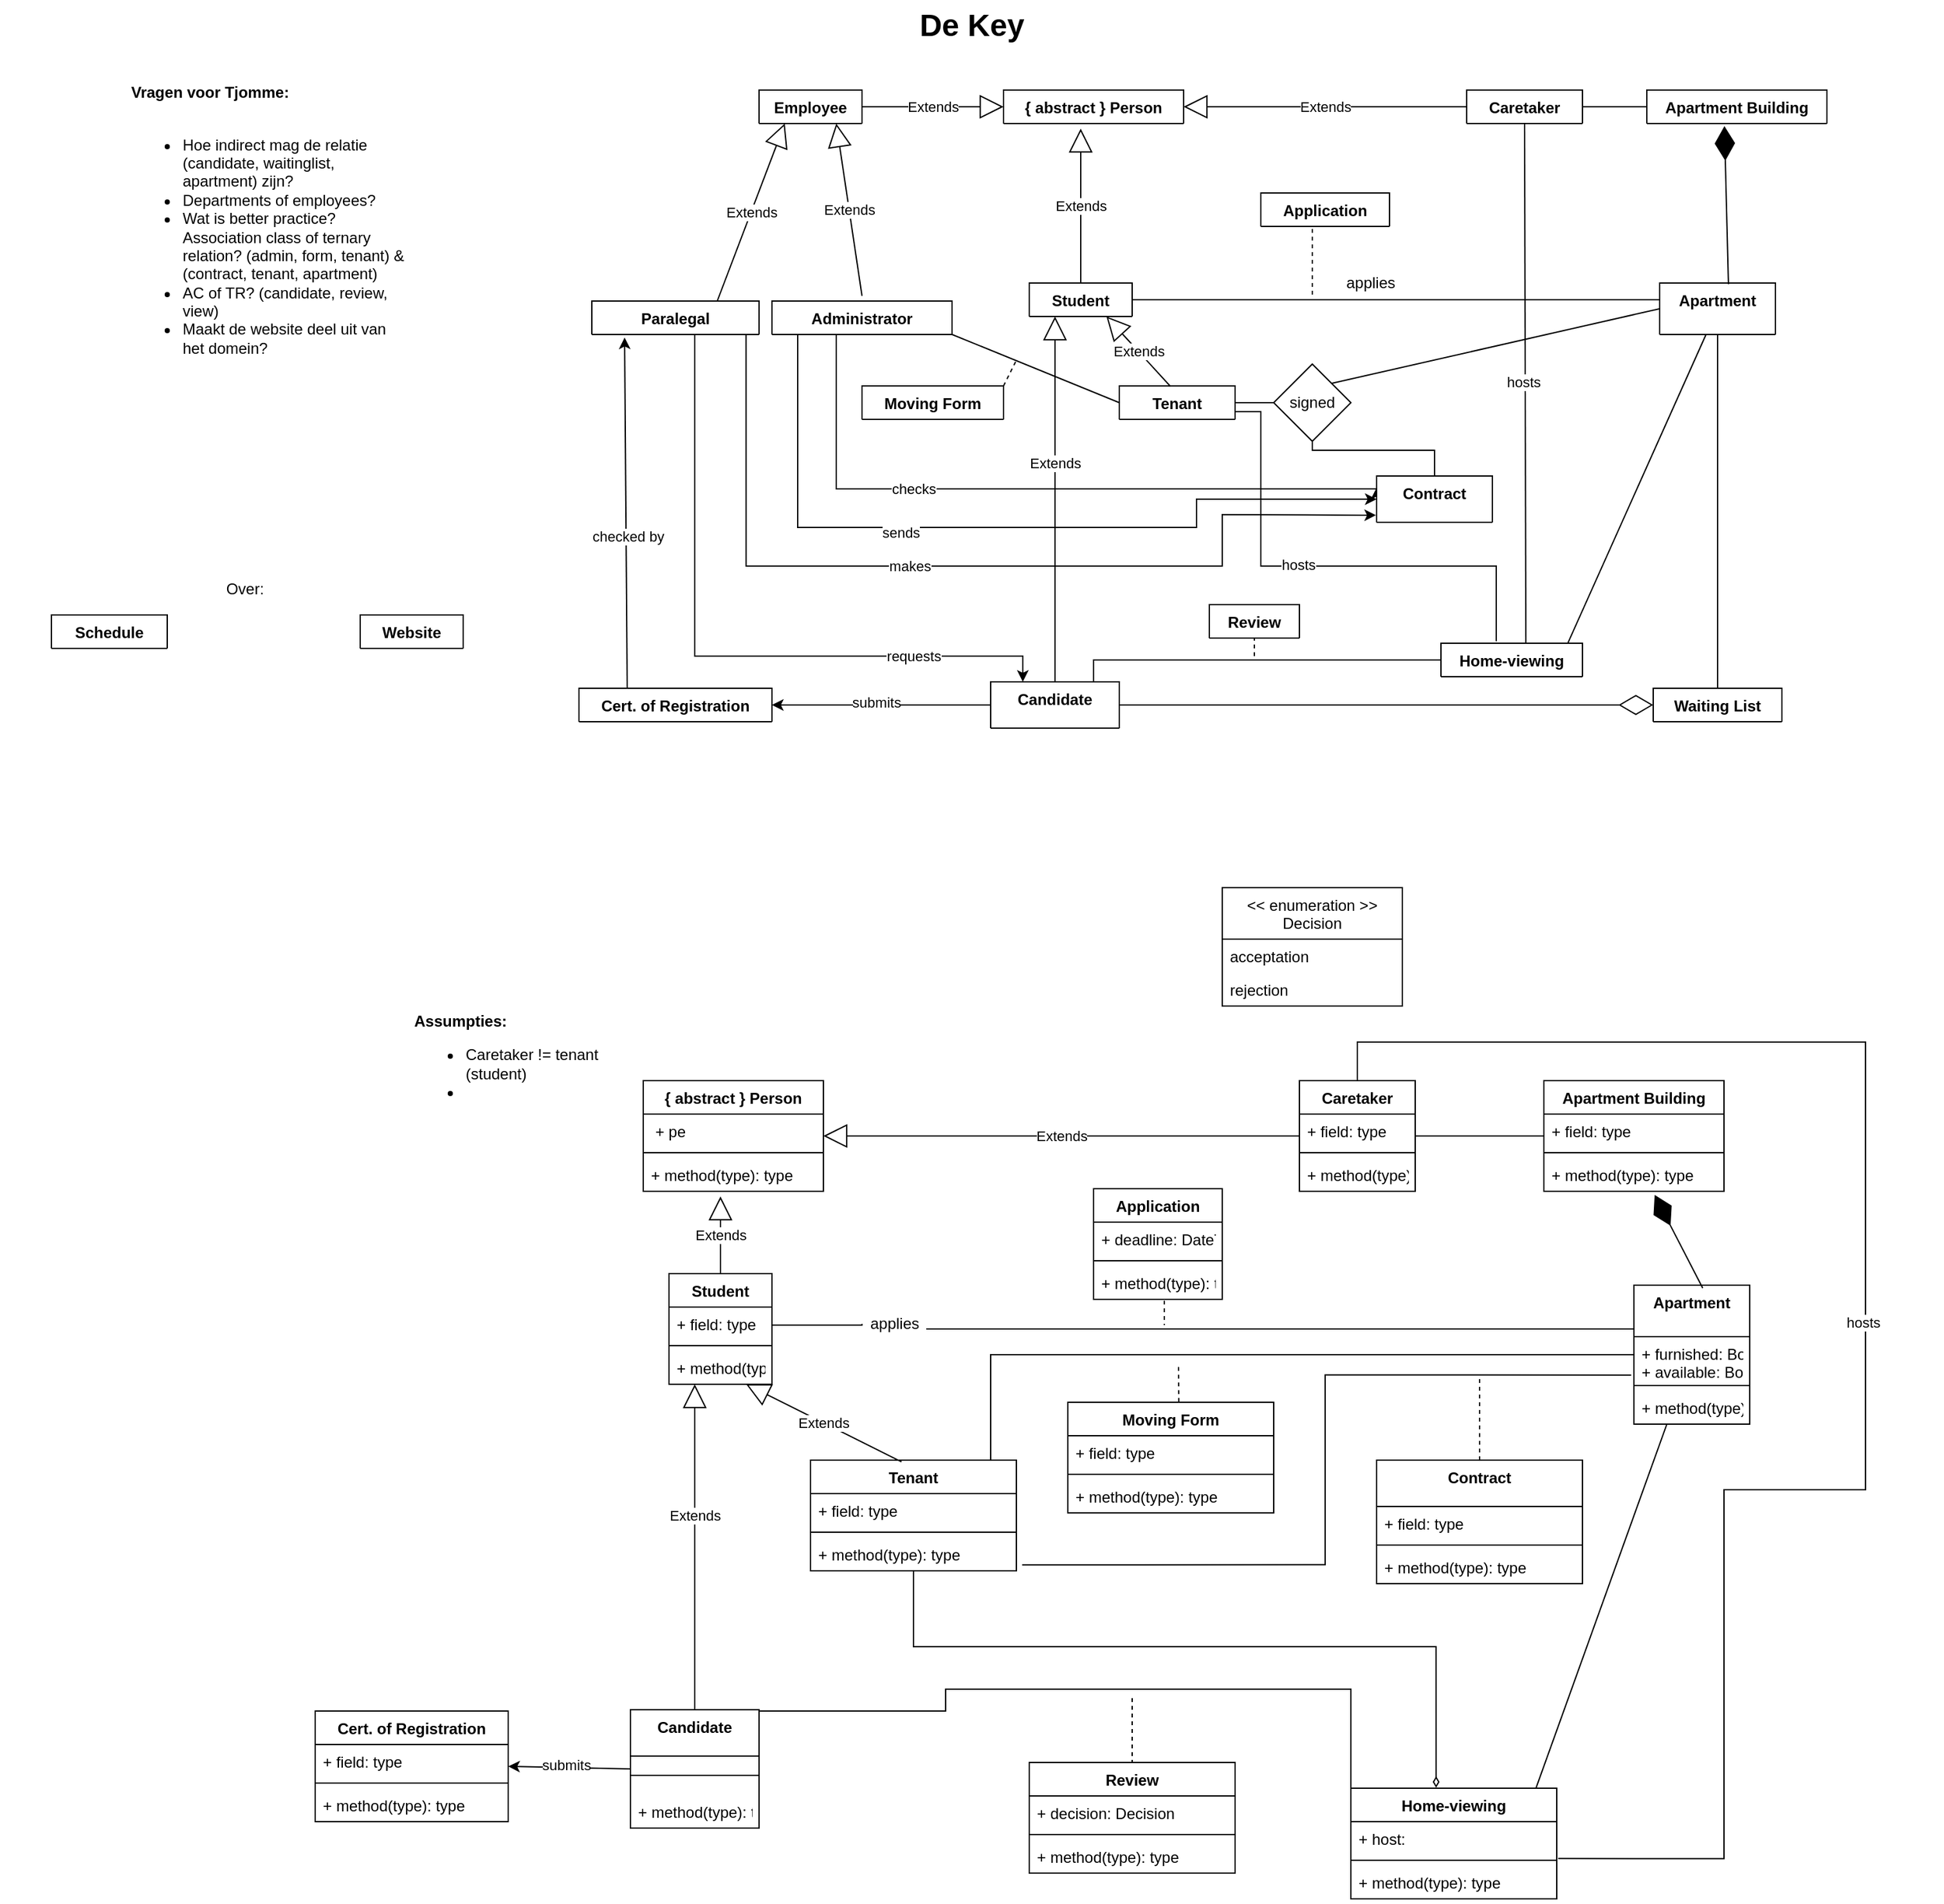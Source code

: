 <mxfile version="16.5.6" type="github">
  <diagram name="Page-1" id="929967ad-93f9-6ef4-fab6-5d389245f69c">
    <mxGraphModel dx="547" dy="371" grid="1" gridSize="10" guides="1" tooltips="1" connect="1" arrows="1" fold="1" page="1" pageScale="1.5" pageWidth="1169" pageHeight="826" background="none" math="0" shadow="0">
      <root>
        <mxCell id="0" style=";html=1;" />
        <mxCell id="1" style=";html=1;" parent="0" />
        <mxCell id="1672d66443f91eb5-23" value="De Key" style="text;strokeColor=none;fillColor=none;html=1;fontSize=24;fontStyle=1;verticalAlign=middle;align=center;" parent="1" vertex="1">
          <mxGeometry x="120" y="40" width="1510" height="40" as="geometry" />
        </mxCell>
        <mxCell id="aL0a8O0HyVwf8DMYKESb-1" value="{ abstract } Person" style="swimlane;fontStyle=1;align=center;verticalAlign=top;childLayout=stackLayout;horizontal=1;startSize=26;horizontalStack=0;resizeParent=1;resizeParentMax=0;resizeLast=0;collapsible=1;marginBottom=0;" collapsed="1" vertex="1" parent="1">
          <mxGeometry x="900" y="110" width="140" height="26" as="geometry">
            <mxRectangle x="1000" y="130" width="160" height="86" as="alternateBounds" />
          </mxGeometry>
        </mxCell>
        <mxCell id="aL0a8O0HyVwf8DMYKESb-2" value=" + pe" style="text;strokeColor=none;fillColor=none;align=left;verticalAlign=top;spacingLeft=4;spacingRight=4;overflow=hidden;rotatable=0;points=[[0,0.5],[1,0.5]];portConstraint=eastwest;" vertex="1" parent="aL0a8O0HyVwf8DMYKESb-1">
          <mxGeometry y="26" width="160" height="26" as="geometry" />
        </mxCell>
        <mxCell id="aL0a8O0HyVwf8DMYKESb-3" value="" style="line;strokeWidth=1;fillColor=none;align=left;verticalAlign=middle;spacingTop=-1;spacingLeft=3;spacingRight=3;rotatable=0;labelPosition=right;points=[];portConstraint=eastwest;" vertex="1" parent="aL0a8O0HyVwf8DMYKESb-1">
          <mxGeometry y="52" width="160" height="8" as="geometry" />
        </mxCell>
        <mxCell id="aL0a8O0HyVwf8DMYKESb-4" value="+ method(type): type" style="text;strokeColor=none;fillColor=none;align=left;verticalAlign=top;spacingLeft=4;spacingRight=4;overflow=hidden;rotatable=0;points=[[0,0.5],[1,0.5]];portConstraint=eastwest;" vertex="1" parent="aL0a8O0HyVwf8DMYKESb-1">
          <mxGeometry y="60" width="160" height="26" as="geometry" />
        </mxCell>
        <mxCell id="bdAG7FjMVBAb1nlMK2Qh-5" value="Apartment" style="swimlane;fontStyle=1;align=center;verticalAlign=top;childLayout=stackLayout;horizontal=1;startSize=40;horizontalStack=0;resizeParent=1;resizeParentMax=0;resizeLast=0;collapsible=1;marginBottom=0;" vertex="1" collapsed="1" parent="1">
          <mxGeometry x="1410" y="260" width="90" height="40" as="geometry">
            <mxRectangle x="1250" y="256" width="160" height="94" as="alternateBounds" />
          </mxGeometry>
        </mxCell>
        <mxCell id="bdAG7FjMVBAb1nlMK2Qh-6" value="+ furnished: Boolean&#xa;+ available: Boolean&#xa;" style="text;strokeColor=none;fillColor=none;align=left;verticalAlign=top;spacingLeft=4;spacingRight=4;overflow=hidden;rotatable=0;points=[[0,0.5],[1,0.5]];portConstraint=eastwest;" vertex="1" parent="bdAG7FjMVBAb1nlMK2Qh-5">
          <mxGeometry y="26" width="160" height="34" as="geometry" />
        </mxCell>
        <mxCell id="bdAG7FjMVBAb1nlMK2Qh-7" value="" style="line;strokeWidth=1;fillColor=none;align=left;verticalAlign=middle;spacingTop=-1;spacingLeft=3;spacingRight=3;rotatable=0;labelPosition=right;points=[];portConstraint=eastwest;" vertex="1" parent="bdAG7FjMVBAb1nlMK2Qh-5">
          <mxGeometry y="60" width="160" height="8" as="geometry" />
        </mxCell>
        <mxCell id="bdAG7FjMVBAb1nlMK2Qh-8" value="+ method(type): type" style="text;strokeColor=none;fillColor=none;align=left;verticalAlign=top;spacingLeft=4;spacingRight=4;overflow=hidden;rotatable=0;points=[[0,0.5],[1,0.5]];portConstraint=eastwest;" vertex="1" parent="bdAG7FjMVBAb1nlMK2Qh-5">
          <mxGeometry y="68" width="160" height="26" as="geometry" />
        </mxCell>
        <mxCell id="aL0a8O0HyVwf8DMYKESb-5" value="Student" style="swimlane;fontStyle=1;align=center;verticalAlign=top;childLayout=stackLayout;horizontal=1;startSize=26;horizontalStack=0;resizeParent=1;resizeParentMax=0;resizeLast=0;collapsible=1;marginBottom=0;" collapsed="1" vertex="1" parent="1">
          <mxGeometry x="920" y="260" width="80" height="26" as="geometry">
            <mxRectangle x="1000" y="260" width="160" height="86" as="alternateBounds" />
          </mxGeometry>
        </mxCell>
        <mxCell id="aL0a8O0HyVwf8DMYKESb-6" value="+ field: type" style="text;strokeColor=none;fillColor=none;align=left;verticalAlign=top;spacingLeft=4;spacingRight=4;overflow=hidden;rotatable=0;points=[[0,0.5],[1,0.5]];portConstraint=eastwest;" vertex="1" parent="aL0a8O0HyVwf8DMYKESb-5">
          <mxGeometry y="26" width="160" height="26" as="geometry" />
        </mxCell>
        <mxCell id="aL0a8O0HyVwf8DMYKESb-7" value="" style="line;strokeWidth=1;fillColor=none;align=left;verticalAlign=middle;spacingTop=-1;spacingLeft=3;spacingRight=3;rotatable=0;labelPosition=right;points=[];portConstraint=eastwest;" vertex="1" parent="aL0a8O0HyVwf8DMYKESb-5">
          <mxGeometry y="52" width="160" height="8" as="geometry" />
        </mxCell>
        <mxCell id="aL0a8O0HyVwf8DMYKESb-8" value="+ method(type): type" style="text;strokeColor=none;fillColor=none;align=left;verticalAlign=top;spacingLeft=4;spacingRight=4;overflow=hidden;rotatable=0;points=[[0,0.5],[1,0.5]];portConstraint=eastwest;" vertex="1" parent="aL0a8O0HyVwf8DMYKESb-5">
          <mxGeometry y="60" width="160" height="26" as="geometry" />
        </mxCell>
        <mxCell id="bdAG7FjMVBAb1nlMK2Qh-9" value="Website" style="swimlane;fontStyle=1;align=center;verticalAlign=top;childLayout=stackLayout;horizontal=1;startSize=26;horizontalStack=0;resizeParent=1;resizeParentMax=0;resizeLast=0;collapsible=1;marginBottom=0;" vertex="1" collapsed="1" parent="1">
          <mxGeometry x="400" y="518" width="80" height="26" as="geometry">
            <mxRectangle x="1470" y="256" width="160" height="86" as="alternateBounds" />
          </mxGeometry>
        </mxCell>
        <mxCell id="bdAG7FjMVBAb1nlMK2Qh-10" value="+ field: type" style="text;strokeColor=none;fillColor=none;align=left;verticalAlign=top;spacingLeft=4;spacingRight=4;overflow=hidden;rotatable=0;points=[[0,0.5],[1,0.5]];portConstraint=eastwest;" vertex="1" parent="bdAG7FjMVBAb1nlMK2Qh-9">
          <mxGeometry y="26" width="160" height="26" as="geometry" />
        </mxCell>
        <mxCell id="bdAG7FjMVBAb1nlMK2Qh-11" value="" style="line;strokeWidth=1;fillColor=none;align=left;verticalAlign=middle;spacingTop=-1;spacingLeft=3;spacingRight=3;rotatable=0;labelPosition=right;points=[];portConstraint=eastwest;" vertex="1" parent="bdAG7FjMVBAb1nlMK2Qh-9">
          <mxGeometry y="52" width="160" height="8" as="geometry" />
        </mxCell>
        <mxCell id="bdAG7FjMVBAb1nlMK2Qh-12" value="+ method(type): type" style="text;strokeColor=none;fillColor=none;align=left;verticalAlign=top;spacingLeft=4;spacingRight=4;overflow=hidden;rotatable=0;points=[[0,0.5],[1,0.5]];portConstraint=eastwest;" vertex="1" parent="bdAG7FjMVBAb1nlMK2Qh-9">
          <mxGeometry y="60" width="160" height="26" as="geometry" />
        </mxCell>
        <mxCell id="bdAG7FjMVBAb1nlMK2Qh-96" style="edgeStyle=none;rounded=0;orthogonalLoop=1;jettySize=auto;html=1;entryX=0;entryY=0.5;entryDx=0;entryDy=0;endArrow=none;endFill=0;strokeWidth=1;exitX=1;exitY=0;exitDx=0;exitDy=0;" edge="1" parent="1" source="bdAG7FjMVBAb1nlMK2Qh-131" target="bdAG7FjMVBAb1nlMK2Qh-5">
          <mxGeometry relative="1" as="geometry">
            <mxPoint x="1190" y="320" as="sourcePoint" />
          </mxGeometry>
        </mxCell>
        <mxCell id="bdAG7FjMVBAb1nlMK2Qh-98" style="edgeStyle=orthogonalEdgeStyle;rounded=0;orthogonalLoop=1;jettySize=auto;html=1;exitX=0.5;exitY=1;exitDx=0;exitDy=0;endArrow=none;endFill=0;strokeWidth=1;entryX=0.391;entryY=-0.062;entryDx=0;entryDy=0;entryPerimeter=0;" edge="1" parent="1" source="aL0a8O0HyVwf8DMYKESb-9" target="bdAG7FjMVBAb1nlMK2Qh-35">
          <mxGeometry relative="1" as="geometry">
            <mxPoint x="1100" y="300" as="sourcePoint" />
            <mxPoint x="1260" y="500" as="targetPoint" />
            <Array as="points">
              <mxPoint x="1035" y="360" />
              <mxPoint x="1100" y="360" />
              <mxPoint x="1100" y="480" />
              <mxPoint x="1283" y="480" />
            </Array>
          </mxGeometry>
        </mxCell>
        <mxCell id="bdAG7FjMVBAb1nlMK2Qh-126" value="hosts" style="edgeLabel;html=1;align=center;verticalAlign=middle;resizable=0;points=[];" vertex="1" connectable="0" parent="bdAG7FjMVBAb1nlMK2Qh-98">
          <mxGeometry x="-0.076" y="1" relative="1" as="geometry">
            <mxPoint x="20" as="offset" />
          </mxGeometry>
        </mxCell>
        <mxCell id="bdAG7FjMVBAb1nlMK2Qh-109" style="edgeStyle=none;rounded=0;orthogonalLoop=1;jettySize=auto;html=1;exitX=0;exitY=0.5;exitDx=0;exitDy=0;entryX=1;entryY=1;entryDx=0;entryDy=0;endArrow=none;endFill=0;strokeWidth=1;" edge="1" parent="1" source="aL0a8O0HyVwf8DMYKESb-9" target="bdAG7FjMVBAb1nlMK2Qh-19">
          <mxGeometry relative="1" as="geometry">
            <mxPoint x="900" y="366.5" as="targetPoint" />
          </mxGeometry>
        </mxCell>
        <mxCell id="bdAG7FjMVBAb1nlMK2Qh-132" style="edgeStyle=orthogonalEdgeStyle;rounded=0;orthogonalLoop=1;jettySize=auto;html=1;exitX=1;exitY=0.5;exitDx=0;exitDy=0;endArrow=none;endFill=0;strokeWidth=1;" edge="1" parent="1" source="aL0a8O0HyVwf8DMYKESb-9" target="bdAG7FjMVBAb1nlMK2Qh-131">
          <mxGeometry relative="1" as="geometry" />
        </mxCell>
        <mxCell id="aL0a8O0HyVwf8DMYKESb-9" value="Tenant" style="swimlane;fontStyle=1;align=center;verticalAlign=top;childLayout=stackLayout;horizontal=1;startSize=26;horizontalStack=0;resizeParent=1;resizeParentMax=0;resizeLast=0;collapsible=1;marginBottom=0;" collapsed="1" vertex="1" parent="1">
          <mxGeometry x="990" y="340" width="90" height="26" as="geometry">
            <mxRectangle x="900" y="380" width="160" height="86" as="alternateBounds" />
          </mxGeometry>
        </mxCell>
        <mxCell id="aL0a8O0HyVwf8DMYKESb-10" value="+ field: type" style="text;strokeColor=none;fillColor=none;align=left;verticalAlign=top;spacingLeft=4;spacingRight=4;overflow=hidden;rotatable=0;points=[[0,0.5],[1,0.5]];portConstraint=eastwest;" vertex="1" parent="aL0a8O0HyVwf8DMYKESb-9">
          <mxGeometry y="26" width="160" height="26" as="geometry" />
        </mxCell>
        <mxCell id="aL0a8O0HyVwf8DMYKESb-11" value="" style="line;strokeWidth=1;fillColor=none;align=left;verticalAlign=middle;spacingTop=-1;spacingLeft=3;spacingRight=3;rotatable=0;labelPosition=right;points=[];portConstraint=eastwest;" vertex="1" parent="aL0a8O0HyVwf8DMYKESb-9">
          <mxGeometry y="52" width="160" height="8" as="geometry" />
        </mxCell>
        <mxCell id="aL0a8O0HyVwf8DMYKESb-12" value="+ method(type): type" style="text;strokeColor=none;fillColor=none;align=left;verticalAlign=top;spacingLeft=4;spacingRight=4;overflow=hidden;rotatable=0;points=[[0,0.5],[1,0.5]];portConstraint=eastwest;" vertex="1" parent="aL0a8O0HyVwf8DMYKESb-9">
          <mxGeometry y="60" width="160" height="26" as="geometry" />
        </mxCell>
        <mxCell id="bdAG7FjMVBAb1nlMK2Qh-118" style="edgeStyle=none;rounded=0;orthogonalLoop=1;jettySize=auto;html=1;exitX=1;exitY=0;exitDx=0;exitDy=0;dashed=1;endArrow=none;endFill=0;strokeWidth=1;" edge="1" parent="1" source="bdAG7FjMVBAb1nlMK2Qh-15">
          <mxGeometry relative="1" as="geometry">
            <mxPoint x="910" y="320" as="targetPoint" />
          </mxGeometry>
        </mxCell>
        <mxCell id="bdAG7FjMVBAb1nlMK2Qh-15" value="Moving Form" style="swimlane;fontStyle=1;align=center;verticalAlign=top;childLayout=stackLayout;horizontal=1;startSize=26;horizontalStack=0;resizeParent=1;resizeParentMax=0;resizeLast=0;collapsible=1;marginBottom=0;" vertex="1" collapsed="1" parent="1">
          <mxGeometry x="790" y="340" width="110" height="26" as="geometry">
            <mxRectangle x="1450" y="420" width="160" height="86" as="alternateBounds" />
          </mxGeometry>
        </mxCell>
        <mxCell id="bdAG7FjMVBAb1nlMK2Qh-16" value="+ field: type" style="text;strokeColor=none;fillColor=none;align=left;verticalAlign=top;spacingLeft=4;spacingRight=4;overflow=hidden;rotatable=0;points=[[0,0.5],[1,0.5]];portConstraint=eastwest;" vertex="1" parent="bdAG7FjMVBAb1nlMK2Qh-15">
          <mxGeometry y="26" width="160" height="26" as="geometry" />
        </mxCell>
        <mxCell id="bdAG7FjMVBAb1nlMK2Qh-17" value="" style="line;strokeWidth=1;fillColor=none;align=left;verticalAlign=middle;spacingTop=-1;spacingLeft=3;spacingRight=3;rotatable=0;labelPosition=right;points=[];portConstraint=eastwest;" vertex="1" parent="bdAG7FjMVBAb1nlMK2Qh-15">
          <mxGeometry y="52" width="160" height="8" as="geometry" />
        </mxCell>
        <mxCell id="bdAG7FjMVBAb1nlMK2Qh-18" value="+ method(type): type" style="text;strokeColor=none;fillColor=none;align=left;verticalAlign=top;spacingLeft=4;spacingRight=4;overflow=hidden;rotatable=0;points=[[0,0.5],[1,0.5]];portConstraint=eastwest;" vertex="1" parent="bdAG7FjMVBAb1nlMK2Qh-15">
          <mxGeometry y="60" width="160" height="26" as="geometry" />
        </mxCell>
        <mxCell id="bdAG7FjMVBAb1nlMK2Qh-92" style="edgeStyle=orthogonalEdgeStyle;rounded=0;orthogonalLoop=1;jettySize=auto;html=1;exitX=1;exitY=0;exitDx=0;exitDy=0;endArrow=none;endFill=0;strokeWidth=1;entryX=0;entryY=0.5;entryDx=0;entryDy=0;" edge="1" parent="1" source="aL0a8O0HyVwf8DMYKESb-13" target="bdAG7FjMVBAb1nlMK2Qh-35">
          <mxGeometry relative="1" as="geometry">
            <mxPoint x="1170" y="350" as="targetPoint" />
            <Array as="points">
              <mxPoint x="970" y="570" />
              <mxPoint x="970" y="553" />
            </Array>
          </mxGeometry>
        </mxCell>
        <mxCell id="bdAG7FjMVBAb1nlMK2Qh-120" style="edgeStyle=none;rounded=0;orthogonalLoop=1;jettySize=auto;html=1;exitX=0;exitY=0.5;exitDx=0;exitDy=0;entryX=1;entryY=0.5;entryDx=0;entryDy=0;endArrow=classic;endFill=1;strokeWidth=1;" edge="1" parent="1" source="aL0a8O0HyVwf8DMYKESb-13" target="bdAG7FjMVBAb1nlMK2Qh-51">
          <mxGeometry relative="1" as="geometry" />
        </mxCell>
        <mxCell id="bdAG7FjMVBAb1nlMK2Qh-122" value="submits" style="edgeLabel;html=1;align=center;verticalAlign=middle;resizable=0;points=[];" vertex="1" connectable="0" parent="bdAG7FjMVBAb1nlMK2Qh-120">
          <mxGeometry x="0.052" y="-2" relative="1" as="geometry">
            <mxPoint as="offset" />
          </mxGeometry>
        </mxCell>
        <mxCell id="aL0a8O0HyVwf8DMYKESb-13" value="Candidate" style="swimlane;fontStyle=1;align=center;verticalAlign=top;childLayout=stackLayout;horizontal=1;startSize=36;horizontalStack=0;resizeParent=1;resizeParentMax=0;resizeLast=0;collapsible=1;marginBottom=0;" collapsed="1" vertex="1" parent="1">
          <mxGeometry x="890" y="570" width="100" height="36" as="geometry">
            <mxRectangle x="1020" y="380" width="160" height="92" as="alternateBounds" />
          </mxGeometry>
        </mxCell>
        <mxCell id="aL0a8O0HyVwf8DMYKESb-15" value="" style="line;strokeWidth=1;fillColor=none;align=left;verticalAlign=middle;spacingTop=-1;spacingLeft=3;spacingRight=3;rotatable=0;labelPosition=right;points=[];portConstraint=eastwest;" vertex="1" parent="aL0a8O0HyVwf8DMYKESb-13">
          <mxGeometry y="36" width="160" height="30" as="geometry" />
        </mxCell>
        <mxCell id="aL0a8O0HyVwf8DMYKESb-16" value="+ method(type): type" style="text;strokeColor=none;fillColor=none;align=left;verticalAlign=top;spacingLeft=4;spacingRight=4;overflow=hidden;rotatable=0;points=[[0,0.5],[1,0.5]];portConstraint=eastwest;" vertex="1" parent="aL0a8O0HyVwf8DMYKESb-13">
          <mxGeometry y="66" width="160" height="26" as="geometry" />
        </mxCell>
        <mxCell id="bdAG7FjMVBAb1nlMK2Qh-136" style="edgeStyle=orthogonalEdgeStyle;rounded=0;orthogonalLoop=1;jettySize=auto;html=1;exitX=0.25;exitY=1;exitDx=0;exitDy=0;entryX=0;entryY=0.5;entryDx=0;entryDy=0;endArrow=classic;endFill=1;strokeWidth=1;" edge="1" parent="1" source="bdAG7FjMVBAb1nlMK2Qh-19" target="bdAG7FjMVBAb1nlMK2Qh-55">
          <mxGeometry relative="1" as="geometry">
            <Array as="points">
              <mxPoint x="740" y="300" />
              <mxPoint x="740" y="450" />
              <mxPoint x="1050" y="450" />
              <mxPoint x="1050" y="428" />
            </Array>
          </mxGeometry>
        </mxCell>
        <mxCell id="bdAG7FjMVBAb1nlMK2Qh-137" value="sends" style="edgeLabel;html=1;align=center;verticalAlign=middle;resizable=0;points=[];" vertex="1" connectable="0" parent="bdAG7FjMVBAb1nlMK2Qh-136">
          <mxGeometry x="-0.721" y="2" relative="1" as="geometry">
            <mxPoint x="78" y="80" as="offset" />
          </mxGeometry>
        </mxCell>
        <mxCell id="bdAG7FjMVBAb1nlMK2Qh-19" value="Administrator" style="swimlane;fontStyle=1;align=center;verticalAlign=top;childLayout=stackLayout;horizontal=1;startSize=26;horizontalStack=0;resizeParent=1;resizeParentMax=0;resizeLast=0;collapsible=1;marginBottom=0;" vertex="1" collapsed="1" parent="1">
          <mxGeometry x="720" y="274" width="140" height="26" as="geometry">
            <mxRectangle x="490" y="706" width="160" height="86" as="alternateBounds" />
          </mxGeometry>
        </mxCell>
        <mxCell id="bdAG7FjMVBAb1nlMK2Qh-20" value="+ field: type" style="text;strokeColor=none;fillColor=none;align=left;verticalAlign=top;spacingLeft=4;spacingRight=4;overflow=hidden;rotatable=0;points=[[0,0.5],[1,0.5]];portConstraint=eastwest;" vertex="1" parent="bdAG7FjMVBAb1nlMK2Qh-19">
          <mxGeometry y="26" width="160" height="26" as="geometry" />
        </mxCell>
        <mxCell id="bdAG7FjMVBAb1nlMK2Qh-21" value="" style="line;strokeWidth=1;fillColor=none;align=left;verticalAlign=middle;spacingTop=-1;spacingLeft=3;spacingRight=3;rotatable=0;labelPosition=right;points=[];portConstraint=eastwest;" vertex="1" parent="bdAG7FjMVBAb1nlMK2Qh-19">
          <mxGeometry y="52" width="160" height="8" as="geometry" />
        </mxCell>
        <mxCell id="bdAG7FjMVBAb1nlMK2Qh-22" value="+ method(type): type" style="text;strokeColor=none;fillColor=none;align=left;verticalAlign=top;spacingLeft=4;spacingRight=4;overflow=hidden;rotatable=0;points=[[0,0.5],[1,0.5]];portConstraint=eastwest;" vertex="1" parent="bdAG7FjMVBAb1nlMK2Qh-19">
          <mxGeometry y="60" width="160" height="26" as="geometry" />
        </mxCell>
        <mxCell id="bdAG7FjMVBAb1nlMK2Qh-94" style="edgeStyle=none;rounded=0;orthogonalLoop=1;jettySize=auto;html=1;exitX=0.5;exitY=1;exitDx=0;exitDy=0;entryX=0.6;entryY=0.026;entryDx=0;entryDy=0;endArrow=none;endFill=0;strokeWidth=1;entryPerimeter=0;" edge="1" parent="1" source="aL0a8O0HyVwf8DMYKESb-17" target="bdAG7FjMVBAb1nlMK2Qh-35">
          <mxGeometry relative="1" as="geometry" />
        </mxCell>
        <mxCell id="bdAG7FjMVBAb1nlMK2Qh-127" value="hosts" style="edgeLabel;html=1;align=center;verticalAlign=middle;resizable=0;points=[];" vertex="1" connectable="0" parent="bdAG7FjMVBAb1nlMK2Qh-94">
          <mxGeometry x="-0.01" y="-2" relative="1" as="geometry">
            <mxPoint as="offset" />
          </mxGeometry>
        </mxCell>
        <mxCell id="bdAG7FjMVBAb1nlMK2Qh-95" style="edgeStyle=none;rounded=0;orthogonalLoop=1;jettySize=auto;html=1;exitX=1;exitY=0.5;exitDx=0;exitDy=0;endArrow=none;endFill=0;strokeWidth=1;" edge="1" parent="1" source="aL0a8O0HyVwf8DMYKESb-17" target="bdAG7FjMVBAb1nlMK2Qh-27">
          <mxGeometry relative="1" as="geometry" />
        </mxCell>
        <mxCell id="aL0a8O0HyVwf8DMYKESb-17" value="Caretaker" style="swimlane;fontStyle=1;align=center;verticalAlign=top;childLayout=stackLayout;horizontal=1;startSize=26;horizontalStack=0;resizeParent=1;resizeParentMax=0;resizeLast=0;collapsible=1;marginBottom=0;" collapsed="1" vertex="1" parent="1">
          <mxGeometry x="1260" y="110" width="90" height="26" as="geometry">
            <mxRectangle x="750" y="140" width="160" height="86" as="alternateBounds" />
          </mxGeometry>
        </mxCell>
        <mxCell id="aL0a8O0HyVwf8DMYKESb-18" value="+ field: type" style="text;strokeColor=none;fillColor=none;align=left;verticalAlign=top;spacingLeft=4;spacingRight=4;overflow=hidden;rotatable=0;points=[[0,0.5],[1,0.5]];portConstraint=eastwest;" vertex="1" parent="aL0a8O0HyVwf8DMYKESb-17">
          <mxGeometry y="26" width="160" height="26" as="geometry" />
        </mxCell>
        <mxCell id="aL0a8O0HyVwf8DMYKESb-19" value="" style="line;strokeWidth=1;fillColor=none;align=left;verticalAlign=middle;spacingTop=-1;spacingLeft=3;spacingRight=3;rotatable=0;labelPosition=right;points=[];portConstraint=eastwest;" vertex="1" parent="aL0a8O0HyVwf8DMYKESb-17">
          <mxGeometry y="52" width="160" height="8" as="geometry" />
        </mxCell>
        <mxCell id="aL0a8O0HyVwf8DMYKESb-20" value="+ method(type): type" style="text;strokeColor=none;fillColor=none;align=left;verticalAlign=top;spacingLeft=4;spacingRight=4;overflow=hidden;rotatable=0;points=[[0,0.5],[1,0.5]];portConstraint=eastwest;" vertex="1" parent="aL0a8O0HyVwf8DMYKESb-17">
          <mxGeometry y="60" width="160" height="26" as="geometry" />
        </mxCell>
        <mxCell id="aL0a8O0HyVwf8DMYKESb-34" style="edgeStyle=orthogonalEdgeStyle;rounded=0;orthogonalLoop=1;jettySize=auto;html=1;exitX=0.5;exitY=1;exitDx=0;exitDy=0;endArrow=none;endFill=0;dashed=1;" edge="1" parent="1" source="bdAG7FjMVBAb1nlMK2Qh-23">
          <mxGeometry relative="1" as="geometry">
            <mxPoint x="1140" y="270" as="targetPoint" />
            <Array as="points">
              <mxPoint x="1140" y="260" />
              <mxPoint x="1140" y="260" />
            </Array>
          </mxGeometry>
        </mxCell>
        <mxCell id="bdAG7FjMVBAb1nlMK2Qh-23" value="Application" style="swimlane;fontStyle=1;align=center;verticalAlign=top;childLayout=stackLayout;horizontal=1;startSize=26;horizontalStack=0;resizeParent=1;resizeParentMax=0;resizeLast=0;collapsible=1;marginBottom=0;" vertex="1" collapsed="1" parent="1">
          <mxGeometry x="1100" y="190" width="100" height="26" as="geometry">
            <mxRectangle x="1180" y="108" width="160" height="86" as="alternateBounds" />
          </mxGeometry>
        </mxCell>
        <mxCell id="bdAG7FjMVBAb1nlMK2Qh-24" value="+ deadline: DateTime" style="text;strokeColor=none;fillColor=none;align=left;verticalAlign=top;spacingLeft=4;spacingRight=4;overflow=hidden;rotatable=0;points=[[0,0.5],[1,0.5]];portConstraint=eastwest;" vertex="1" parent="bdAG7FjMVBAb1nlMK2Qh-23">
          <mxGeometry y="26" width="160" height="26" as="geometry" />
        </mxCell>
        <mxCell id="bdAG7FjMVBAb1nlMK2Qh-25" value="" style="line;strokeWidth=1;fillColor=none;align=left;verticalAlign=middle;spacingTop=-1;spacingLeft=3;spacingRight=3;rotatable=0;labelPosition=right;points=[];portConstraint=eastwest;" vertex="1" parent="bdAG7FjMVBAb1nlMK2Qh-23">
          <mxGeometry y="52" width="160" height="8" as="geometry" />
        </mxCell>
        <mxCell id="bdAG7FjMVBAb1nlMK2Qh-26" value="+ method(type): type" style="text;strokeColor=none;fillColor=none;align=left;verticalAlign=top;spacingLeft=4;spacingRight=4;overflow=hidden;rotatable=0;points=[[0,0.5],[1,0.5]];portConstraint=eastwest;" vertex="1" parent="bdAG7FjMVBAb1nlMK2Qh-23">
          <mxGeometry y="60" width="160" height="26" as="geometry" />
        </mxCell>
        <mxCell id="aL0a8O0HyVwf8DMYKESb-22" value="Extends" style="endArrow=block;endSize=16;endFill=0;html=1;rounded=0;exitX=0;exitY=0.5;exitDx=0;exitDy=0;entryX=1;entryY=0.5;entryDx=0;entryDy=0;" edge="1" parent="1" source="aL0a8O0HyVwf8DMYKESb-17" target="aL0a8O0HyVwf8DMYKESb-1">
          <mxGeometry width="160" relative="1" as="geometry">
            <mxPoint x="1260" y="290" as="sourcePoint" />
            <mxPoint x="990" y="290" as="targetPoint" />
          </mxGeometry>
        </mxCell>
        <mxCell id="bdAG7FjMVBAb1nlMK2Qh-27" value="Apartment Building" style="swimlane;fontStyle=1;align=center;verticalAlign=top;childLayout=stackLayout;horizontal=1;startSize=26;horizontalStack=0;resizeParent=1;resizeParentMax=0;resizeLast=0;collapsible=1;marginBottom=0;" vertex="1" collapsed="1" parent="1">
          <mxGeometry x="1400" y="110" width="140" height="26" as="geometry">
            <mxRectangle x="1400" y="100" width="160" height="86" as="alternateBounds" />
          </mxGeometry>
        </mxCell>
        <mxCell id="bdAG7FjMVBAb1nlMK2Qh-28" value="+ field: type" style="text;strokeColor=none;fillColor=none;align=left;verticalAlign=top;spacingLeft=4;spacingRight=4;overflow=hidden;rotatable=0;points=[[0,0.5],[1,0.5]];portConstraint=eastwest;" vertex="1" parent="bdAG7FjMVBAb1nlMK2Qh-27">
          <mxGeometry y="26" width="160" height="26" as="geometry" />
        </mxCell>
        <mxCell id="bdAG7FjMVBAb1nlMK2Qh-29" value="" style="line;strokeWidth=1;fillColor=none;align=left;verticalAlign=middle;spacingTop=-1;spacingLeft=3;spacingRight=3;rotatable=0;labelPosition=right;points=[];portConstraint=eastwest;" vertex="1" parent="bdAG7FjMVBAb1nlMK2Qh-27">
          <mxGeometry y="52" width="160" height="8" as="geometry" />
        </mxCell>
        <mxCell id="bdAG7FjMVBAb1nlMK2Qh-30" value="+ method(type): type" style="text;strokeColor=none;fillColor=none;align=left;verticalAlign=top;spacingLeft=4;spacingRight=4;overflow=hidden;rotatable=0;points=[[0,0.5],[1,0.5]];portConstraint=eastwest;" vertex="1" parent="bdAG7FjMVBAb1nlMK2Qh-27">
          <mxGeometry y="60" width="160" height="26" as="geometry" />
        </mxCell>
        <mxCell id="aL0a8O0HyVwf8DMYKESb-23" value="Extends" style="endArrow=block;endSize=16;endFill=0;html=1;rounded=0;entryX=0.25;entryY=1;entryDx=0;entryDy=0;exitX=0.5;exitY=0;exitDx=0;exitDy=0;" edge="1" parent="1" source="aL0a8O0HyVwf8DMYKESb-13" target="aL0a8O0HyVwf8DMYKESb-5">
          <mxGeometry x="0.197" width="160" relative="1" as="geometry">
            <mxPoint x="1245.04" y="310.99" as="sourcePoint" />
            <mxPoint x="1130" y="310.002" as="targetPoint" />
            <mxPoint as="offset" />
          </mxGeometry>
        </mxCell>
        <mxCell id="bdAG7FjMVBAb1nlMK2Qh-93" style="edgeStyle=none;rounded=0;orthogonalLoop=1;jettySize=auto;html=1;exitX=0.893;exitY=0.031;exitDx=0;exitDy=0;endArrow=none;endFill=0;strokeWidth=1;exitPerimeter=0;" edge="1" parent="1" source="bdAG7FjMVBAb1nlMK2Qh-35" target="bdAG7FjMVBAb1nlMK2Qh-5">
          <mxGeometry relative="1" as="geometry" />
        </mxCell>
        <mxCell id="bdAG7FjMVBAb1nlMK2Qh-35" value="Home-viewing" style="swimlane;fontStyle=1;align=center;verticalAlign=top;childLayout=stackLayout;horizontal=1;startSize=26;horizontalStack=0;resizeParent=1;resizeParentMax=0;resizeLast=0;collapsible=1;marginBottom=0;" vertex="1" collapsed="1" parent="1">
          <mxGeometry x="1240" y="540" width="110" height="26" as="geometry">
            <mxRectangle x="680" y="310" width="160" height="86" as="alternateBounds" />
          </mxGeometry>
        </mxCell>
        <mxCell id="bdAG7FjMVBAb1nlMK2Qh-36" value="+ host: " style="text;strokeColor=none;fillColor=none;align=left;verticalAlign=top;spacingLeft=4;spacingRight=4;overflow=hidden;rotatable=0;points=[[0,0.5],[1,0.5]];portConstraint=eastwest;" vertex="1" parent="bdAG7FjMVBAb1nlMK2Qh-35">
          <mxGeometry y="26" width="160" height="26" as="geometry" />
        </mxCell>
        <mxCell id="bdAG7FjMVBAb1nlMK2Qh-37" value="" style="line;strokeWidth=1;fillColor=none;align=left;verticalAlign=middle;spacingTop=-1;spacingLeft=3;spacingRight=3;rotatable=0;labelPosition=right;points=[];portConstraint=eastwest;" vertex="1" parent="bdAG7FjMVBAb1nlMK2Qh-35">
          <mxGeometry y="52" width="160" height="8" as="geometry" />
        </mxCell>
        <mxCell id="bdAG7FjMVBAb1nlMK2Qh-38" value="+ method(type): type" style="text;strokeColor=none;fillColor=none;align=left;verticalAlign=top;spacingLeft=4;spacingRight=4;overflow=hidden;rotatable=0;points=[[0,0.5],[1,0.5]];portConstraint=eastwest;" vertex="1" parent="bdAG7FjMVBAb1nlMK2Qh-35">
          <mxGeometry y="60" width="160" height="26" as="geometry" />
        </mxCell>
        <mxCell id="aL0a8O0HyVwf8DMYKESb-24" value="Extends" style="endArrow=block;endSize=16;endFill=0;html=1;rounded=0;entryX=0.75;entryY=1;entryDx=0;entryDy=0;exitX=0.442;exitY=0.015;exitDx=0;exitDy=0;exitPerimeter=0;" edge="1" parent="1" source="aL0a8O0HyVwf8DMYKESb-9" target="aL0a8O0HyVwf8DMYKESb-5">
          <mxGeometry width="160" relative="1" as="geometry">
            <mxPoint x="1060" y="424" as="sourcePoint" />
            <mxPoint x="980" y="370" as="targetPoint" />
          </mxGeometry>
        </mxCell>
        <mxCell id="bdAG7FjMVBAb1nlMK2Qh-39" value="Review" style="swimlane;fontStyle=1;align=center;verticalAlign=top;childLayout=stackLayout;horizontal=1;startSize=26;horizontalStack=0;resizeParent=1;resizeParentMax=0;resizeLast=0;collapsible=1;marginBottom=0;" vertex="1" collapsed="1" parent="1">
          <mxGeometry x="1060" y="510" width="70" height="26" as="geometry">
            <mxRectangle x="1050" y="620" width="160" height="86" as="alternateBounds" />
          </mxGeometry>
        </mxCell>
        <mxCell id="bdAG7FjMVBAb1nlMK2Qh-40" value="+ decision: Decision" style="text;strokeColor=none;fillColor=none;align=left;verticalAlign=top;spacingLeft=4;spacingRight=4;overflow=hidden;rotatable=0;points=[[0,0.5],[1,0.5]];portConstraint=eastwest;" vertex="1" parent="bdAG7FjMVBAb1nlMK2Qh-39">
          <mxGeometry y="26" width="160" height="26" as="geometry" />
        </mxCell>
        <mxCell id="bdAG7FjMVBAb1nlMK2Qh-41" value="" style="line;strokeWidth=1;fillColor=none;align=left;verticalAlign=middle;spacingTop=-1;spacingLeft=3;spacingRight=3;rotatable=0;labelPosition=right;points=[];portConstraint=eastwest;" vertex="1" parent="bdAG7FjMVBAb1nlMK2Qh-39">
          <mxGeometry y="52" width="160" height="8" as="geometry" />
        </mxCell>
        <mxCell id="bdAG7FjMVBAb1nlMK2Qh-42" value="+ method(type): type" style="text;strokeColor=none;fillColor=none;align=left;verticalAlign=top;spacingLeft=4;spacingRight=4;overflow=hidden;rotatable=0;points=[[0,0.5],[1,0.5]];portConstraint=eastwest;" vertex="1" parent="bdAG7FjMVBAb1nlMK2Qh-39">
          <mxGeometry y="60" width="160" height="26" as="geometry" />
        </mxCell>
        <mxCell id="aL0a8O0HyVwf8DMYKESb-25" value="Extends" style="endArrow=block;endSize=16;endFill=0;html=1;rounded=0;exitX=0.5;exitY=0;exitDx=0;exitDy=0;" edge="1" parent="1" source="aL0a8O0HyVwf8DMYKESb-5">
          <mxGeometry width="160" relative="1" as="geometry">
            <mxPoint x="1200" y="290" as="sourcePoint" />
            <mxPoint x="960" y="140" as="targetPoint" />
          </mxGeometry>
        </mxCell>
        <mxCell id="bdAG7FjMVBAb1nlMK2Qh-80" style="edgeStyle=none;rounded=0;orthogonalLoop=1;jettySize=auto;html=1;endArrow=none;endFill=0;strokeWidth=1;entryX=0.5;entryY=1;entryDx=0;entryDy=0;exitX=0.5;exitY=0;exitDx=0;exitDy=0;" edge="1" parent="1" source="bdAG7FjMVBAb1nlMK2Qh-43" target="bdAG7FjMVBAb1nlMK2Qh-5">
          <mxGeometry relative="1" as="geometry">
            <mxPoint x="1320" y="380" as="sourcePoint" />
            <mxPoint x="1280" y="290" as="targetPoint" />
          </mxGeometry>
        </mxCell>
        <mxCell id="bdAG7FjMVBAb1nlMK2Qh-43" value="Waiting List" style="swimlane;fontStyle=1;align=center;verticalAlign=top;childLayout=stackLayout;horizontal=1;startSize=26;horizontalStack=0;resizeParent=1;resizeParentMax=0;resizeLast=0;collapsible=1;marginBottom=0;" vertex="1" collapsed="1" parent="1">
          <mxGeometry x="1405" y="575" width="100" height="26" as="geometry">
            <mxRectangle x="1400" y="430" width="160" height="86" as="alternateBounds" />
          </mxGeometry>
        </mxCell>
        <mxCell id="bdAG7FjMVBAb1nlMK2Qh-44" value="+ field: type" style="text;strokeColor=none;fillColor=none;align=left;verticalAlign=top;spacingLeft=4;spacingRight=4;overflow=hidden;rotatable=0;points=[[0,0.5],[1,0.5]];portConstraint=eastwest;" vertex="1" parent="bdAG7FjMVBAb1nlMK2Qh-43">
          <mxGeometry y="26" width="160" height="26" as="geometry" />
        </mxCell>
        <mxCell id="bdAG7FjMVBAb1nlMK2Qh-45" value="" style="line;strokeWidth=1;fillColor=none;align=left;verticalAlign=middle;spacingTop=-1;spacingLeft=3;spacingRight=3;rotatable=0;labelPosition=right;points=[];portConstraint=eastwest;" vertex="1" parent="bdAG7FjMVBAb1nlMK2Qh-43">
          <mxGeometry y="52" width="160" height="8" as="geometry" />
        </mxCell>
        <mxCell id="bdAG7FjMVBAb1nlMK2Qh-46" value="+ method(type): type" style="text;strokeColor=none;fillColor=none;align=left;verticalAlign=top;spacingLeft=4;spacingRight=4;overflow=hidden;rotatable=0;points=[[0,0.5],[1,0.5]];portConstraint=eastwest;" vertex="1" parent="bdAG7FjMVBAb1nlMK2Qh-43">
          <mxGeometry y="60" width="160" height="26" as="geometry" />
        </mxCell>
        <mxCell id="bdAG7FjMVBAb1nlMK2Qh-121" style="edgeStyle=none;rounded=0;orthogonalLoop=1;jettySize=auto;html=1;exitX=0.25;exitY=0;exitDx=0;exitDy=0;endArrow=classic;endFill=1;strokeWidth=1;entryX=0.196;entryY=1.09;entryDx=0;entryDy=0;entryPerimeter=0;" edge="1" parent="1" source="bdAG7FjMVBAb1nlMK2Qh-51" target="bdAG7FjMVBAb1nlMK2Qh-59">
          <mxGeometry relative="1" as="geometry" />
        </mxCell>
        <mxCell id="bdAG7FjMVBAb1nlMK2Qh-123" value="checked by" style="edgeLabel;html=1;align=center;verticalAlign=middle;resizable=0;points=[];" vertex="1" connectable="0" parent="bdAG7FjMVBAb1nlMK2Qh-121">
          <mxGeometry x="-0.129" y="-1" relative="1" as="geometry">
            <mxPoint as="offset" />
          </mxGeometry>
        </mxCell>
        <mxCell id="bdAG7FjMVBAb1nlMK2Qh-51" value="Cert. of Registration" style="swimlane;fontStyle=1;align=center;verticalAlign=top;childLayout=stackLayout;horizontal=1;startSize=26;horizontalStack=0;resizeParent=1;resizeParentMax=0;resizeLast=0;collapsible=1;marginBottom=0;" vertex="1" collapsed="1" parent="1">
          <mxGeometry x="570" y="575" width="150" height="26" as="geometry">
            <mxRectangle x="1280" y="620" width="160" height="86" as="alternateBounds" />
          </mxGeometry>
        </mxCell>
        <mxCell id="bdAG7FjMVBAb1nlMK2Qh-52" value="+ field: type" style="text;strokeColor=none;fillColor=none;align=left;verticalAlign=top;spacingLeft=4;spacingRight=4;overflow=hidden;rotatable=0;points=[[0,0.5],[1,0.5]];portConstraint=eastwest;" vertex="1" parent="bdAG7FjMVBAb1nlMK2Qh-51">
          <mxGeometry y="26" width="160" height="26" as="geometry" />
        </mxCell>
        <mxCell id="bdAG7FjMVBAb1nlMK2Qh-53" value="" style="line;strokeWidth=1;fillColor=none;align=left;verticalAlign=middle;spacingTop=-1;spacingLeft=3;spacingRight=3;rotatable=0;labelPosition=right;points=[];portConstraint=eastwest;" vertex="1" parent="bdAG7FjMVBAb1nlMK2Qh-51">
          <mxGeometry y="52" width="160" height="8" as="geometry" />
        </mxCell>
        <mxCell id="bdAG7FjMVBAb1nlMK2Qh-54" value="+ method(type): type" style="text;strokeColor=none;fillColor=none;align=left;verticalAlign=top;spacingLeft=4;spacingRight=4;overflow=hidden;rotatable=0;points=[[0,0.5],[1,0.5]];portConstraint=eastwest;" vertex="1" parent="bdAG7FjMVBAb1nlMK2Qh-51">
          <mxGeometry y="60" width="160" height="26" as="geometry" />
        </mxCell>
        <mxCell id="bdAG7FjMVBAb1nlMK2Qh-129" style="edgeStyle=orthogonalEdgeStyle;rounded=0;orthogonalLoop=1;jettySize=auto;html=1;exitX=-0.005;exitY=0.846;exitDx=0;exitDy=0;entryX=0.922;entryY=1;entryDx=0;entryDy=0;entryPerimeter=0;endArrow=none;endFill=0;strokeWidth=1;exitPerimeter=0;startArrow=classic;startFill=1;" edge="1" parent="1" source="bdAG7FjMVBAb1nlMK2Qh-55" target="bdAG7FjMVBAb1nlMK2Qh-59">
          <mxGeometry relative="1" as="geometry">
            <Array as="points">
              <mxPoint x="1180" y="440" />
              <mxPoint x="1070" y="440" />
              <mxPoint x="1070" y="480" />
              <mxPoint x="700" y="480" />
            </Array>
          </mxGeometry>
        </mxCell>
        <mxCell id="bdAG7FjMVBAb1nlMK2Qh-130" value="makes" style="edgeLabel;html=1;align=center;verticalAlign=middle;resizable=0;points=[];" vertex="1" connectable="0" parent="bdAG7FjMVBAb1nlMK2Qh-129">
          <mxGeometry x="0.28" relative="1" as="geometry">
            <mxPoint x="51" as="offset" />
          </mxGeometry>
        </mxCell>
        <mxCell id="bdAG7FjMVBAb1nlMK2Qh-134" style="edgeStyle=orthogonalEdgeStyle;rounded=0;orthogonalLoop=1;jettySize=auto;html=1;exitX=0;exitY=0.25;exitDx=0;exitDy=0;entryX=0.096;entryY=1;entryDx=0;entryDy=0;entryPerimeter=0;endArrow=none;endFill=0;strokeWidth=1;startArrow=classic;startFill=1;" edge="1" parent="1" source="bdAG7FjMVBAb1nlMK2Qh-55" target="bdAG7FjMVBAb1nlMK2Qh-19">
          <mxGeometry relative="1" as="geometry">
            <Array as="points">
              <mxPoint x="770" y="420" />
              <mxPoint x="770" y="300" />
            </Array>
          </mxGeometry>
        </mxCell>
        <mxCell id="bdAG7FjMVBAb1nlMK2Qh-135" value="checks" style="edgeLabel;html=1;align=center;verticalAlign=middle;resizable=0;points=[];" vertex="1" connectable="0" parent="bdAG7FjMVBAb1nlMK2Qh-134">
          <mxGeometry x="0.251" y="1" relative="1" as="geometry">
            <mxPoint y="-1" as="offset" />
          </mxGeometry>
        </mxCell>
        <mxCell id="bdAG7FjMVBAb1nlMK2Qh-55" value="Contract" style="swimlane;fontStyle=1;align=center;verticalAlign=top;childLayout=stackLayout;horizontal=1;startSize=36;horizontalStack=0;resizeParent=1;resizeParentMax=0;resizeLast=0;collapsible=1;marginBottom=0;" vertex="1" collapsed="1" parent="1">
          <mxGeometry x="1190" y="410" width="90" height="36" as="geometry">
            <mxRectangle x="450" y="420" width="160" height="86" as="alternateBounds" />
          </mxGeometry>
        </mxCell>
        <mxCell id="bdAG7FjMVBAb1nlMK2Qh-56" value="+ field: type" style="text;strokeColor=none;fillColor=none;align=left;verticalAlign=top;spacingLeft=4;spacingRight=4;overflow=hidden;rotatable=0;points=[[0,0.5],[1,0.5]];portConstraint=eastwest;" vertex="1" parent="bdAG7FjMVBAb1nlMK2Qh-55">
          <mxGeometry y="26" width="160" height="26" as="geometry" />
        </mxCell>
        <mxCell id="bdAG7FjMVBAb1nlMK2Qh-57" value="" style="line;strokeWidth=1;fillColor=none;align=left;verticalAlign=middle;spacingTop=-1;spacingLeft=3;spacingRight=3;rotatable=0;labelPosition=right;points=[];portConstraint=eastwest;" vertex="1" parent="bdAG7FjMVBAb1nlMK2Qh-55">
          <mxGeometry y="52" width="160" height="8" as="geometry" />
        </mxCell>
        <mxCell id="bdAG7FjMVBAb1nlMK2Qh-58" value="+ method(type): type" style="text;strokeColor=none;fillColor=none;align=left;verticalAlign=top;spacingLeft=4;spacingRight=4;overflow=hidden;rotatable=0;points=[[0,0.5],[1,0.5]];portConstraint=eastwest;" vertex="1" parent="bdAG7FjMVBAb1nlMK2Qh-55">
          <mxGeometry y="60" width="160" height="26" as="geometry" />
        </mxCell>
        <mxCell id="aL0a8O0HyVwf8DMYKESb-26" value="&lt;&lt; enumeration &gt;&gt;&#xa;Decision" style="swimlane;fontStyle=0;childLayout=stackLayout;horizontal=1;startSize=40;fillColor=none;horizontalStack=0;resizeParent=1;resizeParentMax=0;resizeLast=0;collapsible=1;marginBottom=0;" vertex="1" parent="1">
          <mxGeometry x="1070" y="730" width="140" height="92" as="geometry">
            <mxRectangle x="1070" y="730" width="130" height="40" as="alternateBounds" />
          </mxGeometry>
        </mxCell>
        <mxCell id="aL0a8O0HyVwf8DMYKESb-27" value="acceptation" style="text;strokeColor=none;fillColor=none;align=left;verticalAlign=top;spacingLeft=4;spacingRight=4;overflow=hidden;rotatable=0;points=[[0,0.5],[1,0.5]];portConstraint=eastwest;" vertex="1" parent="aL0a8O0HyVwf8DMYKESb-26">
          <mxGeometry y="40" width="140" height="26" as="geometry" />
        </mxCell>
        <mxCell id="aL0a8O0HyVwf8DMYKESb-28" value="rejection" style="text;strokeColor=none;fillColor=none;align=left;verticalAlign=top;spacingLeft=4;spacingRight=4;overflow=hidden;rotatable=0;points=[[0,0.5],[1,0.5]];portConstraint=eastwest;" vertex="1" parent="aL0a8O0HyVwf8DMYKESb-26">
          <mxGeometry y="66" width="140" height="26" as="geometry" />
        </mxCell>
        <mxCell id="aL0a8O0HyVwf8DMYKESb-33" style="edgeStyle=orthogonalEdgeStyle;rounded=0;orthogonalLoop=1;jettySize=auto;html=1;exitX=1;exitY=0.5;exitDx=0;exitDy=0;entryX=0;entryY=0.5;entryDx=0;entryDy=0;endArrow=none;endFill=0;" edge="1" parent="1" source="aL0a8O0HyVwf8DMYKESb-6" target="bdAG7FjMVBAb1nlMK2Qh-6">
          <mxGeometry relative="1" as="geometry">
            <Array as="points">
              <mxPoint x="1190" y="273" />
              <mxPoint x="1190" y="273" />
            </Array>
          </mxGeometry>
        </mxCell>
        <mxCell id="aL0a8O0HyVwf8DMYKESb-35" value="applies" style="text;html=1;align=center;verticalAlign=middle;resizable=0;points=[];autosize=1;strokeColor=none;fillColor=none;" vertex="1" parent="1">
          <mxGeometry x="1160" y="250" width="50" height="20" as="geometry" />
        </mxCell>
        <mxCell id="aL0a8O0HyVwf8DMYKESb-36" value="" style="endArrow=diamondThin;endFill=1;endSize=24;html=1;rounded=0;exitX=0.594;exitY=0.021;exitDx=0;exitDy=0;exitPerimeter=0;entryX=0.431;entryY=1.077;entryDx=0;entryDy=0;entryPerimeter=0;" edge="1" parent="1" source="bdAG7FjMVBAb1nlMK2Qh-5" target="bdAG7FjMVBAb1nlMK2Qh-30">
          <mxGeometry width="160" relative="1" as="geometry">
            <mxPoint x="1060" y="270" as="sourcePoint" />
            <mxPoint x="1220" y="270" as="targetPoint" />
          </mxGeometry>
        </mxCell>
        <mxCell id="bdAG7FjMVBAb1nlMK2Qh-124" style="edgeStyle=orthogonalEdgeStyle;rounded=0;orthogonalLoop=1;jettySize=auto;html=1;entryX=0.25;entryY=0;entryDx=0;entryDy=0;endArrow=classic;endFill=1;strokeWidth=1;exitX=0.75;exitY=1;exitDx=0;exitDy=0;" edge="1" parent="1" source="bdAG7FjMVBAb1nlMK2Qh-59" target="aL0a8O0HyVwf8DMYKESb-13">
          <mxGeometry relative="1" as="geometry">
            <mxPoint x="680" y="300" as="sourcePoint" />
            <Array as="points">
              <mxPoint x="660" y="300" />
              <mxPoint x="660" y="550" />
              <mxPoint x="915" y="550" />
            </Array>
          </mxGeometry>
        </mxCell>
        <mxCell id="bdAG7FjMVBAb1nlMK2Qh-125" value="requests" style="edgeLabel;html=1;align=center;verticalAlign=middle;resizable=0;points=[];" vertex="1" connectable="0" parent="bdAG7FjMVBAb1nlMK2Qh-124">
          <mxGeometry x="0.145" y="-2" relative="1" as="geometry">
            <mxPoint x="127" y="-2" as="offset" />
          </mxGeometry>
        </mxCell>
        <mxCell id="bdAG7FjMVBAb1nlMK2Qh-59" value="Paralegal" style="swimlane;fontStyle=1;align=center;verticalAlign=top;childLayout=stackLayout;horizontal=1;startSize=26;horizontalStack=0;resizeParent=1;resizeParentMax=0;resizeLast=0;collapsible=1;marginBottom=0;" vertex="1" collapsed="1" parent="1">
          <mxGeometry x="580" y="274" width="130" height="26" as="geometry">
            <mxRectangle x="310" y="706" width="160" height="86" as="alternateBounds" />
          </mxGeometry>
        </mxCell>
        <mxCell id="bdAG7FjMVBAb1nlMK2Qh-60" value="+ field: type" style="text;strokeColor=none;fillColor=none;align=left;verticalAlign=top;spacingLeft=4;spacingRight=4;overflow=hidden;rotatable=0;points=[[0,0.5],[1,0.5]];portConstraint=eastwest;" vertex="1" parent="bdAG7FjMVBAb1nlMK2Qh-59">
          <mxGeometry y="26" width="160" height="26" as="geometry" />
        </mxCell>
        <mxCell id="bdAG7FjMVBAb1nlMK2Qh-61" value="" style="line;strokeWidth=1;fillColor=none;align=left;verticalAlign=middle;spacingTop=-1;spacingLeft=3;spacingRight=3;rotatable=0;labelPosition=right;points=[];portConstraint=eastwest;" vertex="1" parent="bdAG7FjMVBAb1nlMK2Qh-59">
          <mxGeometry y="52" width="160" height="8" as="geometry" />
        </mxCell>
        <mxCell id="bdAG7FjMVBAb1nlMK2Qh-62" value="+ method(type): type" style="text;strokeColor=none;fillColor=none;align=left;verticalAlign=top;spacingLeft=4;spacingRight=4;overflow=hidden;rotatable=0;points=[[0,0.5],[1,0.5]];portConstraint=eastwest;" vertex="1" parent="bdAG7FjMVBAb1nlMK2Qh-59">
          <mxGeometry y="60" width="160" height="26" as="geometry" />
        </mxCell>
        <mxCell id="bdAG7FjMVBAb1nlMK2Qh-64" value="Schedule" style="swimlane;fontStyle=1;align=center;verticalAlign=top;childLayout=stackLayout;horizontal=1;startSize=26;horizontalStack=0;resizeParent=1;resizeParentMax=0;resizeLast=0;collapsible=1;marginBottom=0;" vertex="1" collapsed="1" parent="1">
          <mxGeometry x="160" y="518" width="90" height="26" as="geometry">
            <mxRectangle x="470" y="314" width="160" height="86" as="alternateBounds" />
          </mxGeometry>
        </mxCell>
        <mxCell id="bdAG7FjMVBAb1nlMK2Qh-65" value="+ field: type" style="text;strokeColor=none;fillColor=none;align=left;verticalAlign=top;spacingLeft=4;spacingRight=4;overflow=hidden;rotatable=0;points=[[0,0.5],[1,0.5]];portConstraint=eastwest;" vertex="1" parent="bdAG7FjMVBAb1nlMK2Qh-64">
          <mxGeometry y="26" width="160" height="26" as="geometry" />
        </mxCell>
        <mxCell id="bdAG7FjMVBAb1nlMK2Qh-66" value="" style="line;strokeWidth=1;fillColor=none;align=left;verticalAlign=middle;spacingTop=-1;spacingLeft=3;spacingRight=3;rotatable=0;labelPosition=right;points=[];portConstraint=eastwest;" vertex="1" parent="bdAG7FjMVBAb1nlMK2Qh-64">
          <mxGeometry y="52" width="160" height="8" as="geometry" />
        </mxCell>
        <mxCell id="bdAG7FjMVBAb1nlMK2Qh-67" value="+ method(type): type" style="text;strokeColor=none;fillColor=none;align=left;verticalAlign=top;spacingLeft=4;spacingRight=4;overflow=hidden;rotatable=0;points=[[0,0.5],[1,0.5]];portConstraint=eastwest;" vertex="1" parent="bdAG7FjMVBAb1nlMK2Qh-64">
          <mxGeometry y="60" width="160" height="26" as="geometry" />
        </mxCell>
        <mxCell id="bdAG7FjMVBAb1nlMK2Qh-79" value="" style="endArrow=diamondThin;endFill=0;endSize=24;html=1;rounded=0;exitX=1;exitY=0.5;exitDx=0;exitDy=0;entryX=0;entryY=0.5;entryDx=0;entryDy=0;" edge="1" parent="1" source="aL0a8O0HyVwf8DMYKESb-13" target="bdAG7FjMVBAb1nlMK2Qh-43">
          <mxGeometry width="160" relative="1" as="geometry">
            <mxPoint x="1313.46" y="270.546" as="sourcePoint" />
            <mxPoint x="1230" y="350" as="targetPoint" />
            <Array as="points" />
          </mxGeometry>
        </mxCell>
        <mxCell id="bdAG7FjMVBAb1nlMK2Qh-91" value="&lt;b&gt;Vragen voor Tjomme:&lt;/b&gt;&lt;br&gt;&lt;br&gt;&lt;ul&gt;&lt;li&gt;Hoe indirect mag de relatie (candidate, waitinglist, apartment) zijn?&lt;/li&gt;&lt;li&gt;Departments of employees?&lt;/li&gt;&lt;li&gt;Wat is better practice? Association class of ternary relation? (admin, form, tenant) &amp;amp; (contract, tenant, apartment)&lt;/li&gt;&lt;li&gt;AC of TR? (candidate, review, view)&lt;/li&gt;&lt;li&gt;Maakt de website deel uit van het domein?&lt;/li&gt;&lt;/ul&gt;" style="text;html=1;strokeColor=none;fillColor=none;align=left;verticalAlign=middle;whiteSpace=wrap;rounded=0;" vertex="1" parent="1">
          <mxGeometry x="220" y="160" width="220" height="114" as="geometry" />
        </mxCell>
        <mxCell id="bdAG7FjMVBAb1nlMK2Qh-99" value="&lt;b&gt;Assumpties:&lt;/b&gt;&lt;br&gt;&lt;ul&gt;&lt;li&gt;Caretaker != tenant (student)&lt;/li&gt;&lt;li&gt;&lt;br&gt;&lt;/li&gt;&lt;/ul&gt;" style="text;html=1;strokeColor=none;fillColor=none;align=left;verticalAlign=middle;whiteSpace=wrap;rounded=0;" vertex="1" parent="1">
          <mxGeometry x="440" y="810" width="180" height="114" as="geometry" />
        </mxCell>
        <mxCell id="bdAG7FjMVBAb1nlMK2Qh-100" value="Employee" style="swimlane;fontStyle=1;align=center;verticalAlign=top;childLayout=stackLayout;horizontal=1;startSize=26;horizontalStack=0;resizeParent=1;resizeParentMax=0;resizeLast=0;collapsible=1;marginBottom=0;" collapsed="1" vertex="1" parent="1">
          <mxGeometry x="710" y="110" width="80" height="26" as="geometry">
            <mxRectangle x="1000" y="260" width="160" height="86" as="alternateBounds" />
          </mxGeometry>
        </mxCell>
        <mxCell id="bdAG7FjMVBAb1nlMK2Qh-101" value="+ field: type" style="text;strokeColor=none;fillColor=none;align=left;verticalAlign=top;spacingLeft=4;spacingRight=4;overflow=hidden;rotatable=0;points=[[0,0.5],[1,0.5]];portConstraint=eastwest;" vertex="1" parent="bdAG7FjMVBAb1nlMK2Qh-100">
          <mxGeometry y="26" width="160" height="26" as="geometry" />
        </mxCell>
        <mxCell id="bdAG7FjMVBAb1nlMK2Qh-102" value="" style="line;strokeWidth=1;fillColor=none;align=left;verticalAlign=middle;spacingTop=-1;spacingLeft=3;spacingRight=3;rotatable=0;labelPosition=right;points=[];portConstraint=eastwest;" vertex="1" parent="bdAG7FjMVBAb1nlMK2Qh-100">
          <mxGeometry y="52" width="160" height="8" as="geometry" />
        </mxCell>
        <mxCell id="bdAG7FjMVBAb1nlMK2Qh-103" value="+ method(type): type" style="text;strokeColor=none;fillColor=none;align=left;verticalAlign=top;spacingLeft=4;spacingRight=4;overflow=hidden;rotatable=0;points=[[0,0.5],[1,0.5]];portConstraint=eastwest;" vertex="1" parent="bdAG7FjMVBAb1nlMK2Qh-100">
          <mxGeometry y="60" width="160" height="26" as="geometry" />
        </mxCell>
        <mxCell id="bdAG7FjMVBAb1nlMK2Qh-105" value="Extends" style="endArrow=block;endSize=16;endFill=0;html=1;rounded=0;exitX=1;exitY=0.5;exitDx=0;exitDy=0;entryX=0;entryY=0.5;entryDx=0;entryDy=0;" edge="1" parent="1" source="bdAG7FjMVBAb1nlMK2Qh-100" target="aL0a8O0HyVwf8DMYKESb-1">
          <mxGeometry width="160" relative="1" as="geometry">
            <mxPoint x="970" y="270" as="sourcePoint" />
            <mxPoint x="970" y="150" as="targetPoint" />
          </mxGeometry>
        </mxCell>
        <mxCell id="bdAG7FjMVBAb1nlMK2Qh-106" value="Extends" style="endArrow=block;endSize=16;endFill=0;html=1;rounded=0;entryX=0.75;entryY=1;entryDx=0;entryDy=0;" edge="1" parent="1" target="bdAG7FjMVBAb1nlMK2Qh-100">
          <mxGeometry width="160" relative="1" as="geometry">
            <mxPoint x="790" y="270" as="sourcePoint" />
            <mxPoint x="910" y="146" as="targetPoint" />
          </mxGeometry>
        </mxCell>
        <mxCell id="bdAG7FjMVBAb1nlMK2Qh-107" value="Extends" style="endArrow=block;endSize=16;endFill=0;html=1;rounded=0;entryX=0.25;entryY=1;entryDx=0;entryDy=0;exitX=0.75;exitY=0;exitDx=0;exitDy=0;" edge="1" parent="1" source="bdAG7FjMVBAb1nlMK2Qh-59" target="bdAG7FjMVBAb1nlMK2Qh-100">
          <mxGeometry width="160" relative="1" as="geometry">
            <mxPoint x="820" y="280" as="sourcePoint" />
            <mxPoint x="805" y="200" as="targetPoint" />
          </mxGeometry>
        </mxCell>
        <mxCell id="bdAG7FjMVBAb1nlMK2Qh-116" style="edgeStyle=none;rounded=0;orthogonalLoop=1;jettySize=auto;html=1;entryX=0.5;entryY=1;entryDx=0;entryDy=0;endArrow=none;endFill=0;strokeWidth=1;dashed=1;" edge="1" parent="1" target="bdAG7FjMVBAb1nlMK2Qh-39">
          <mxGeometry relative="1" as="geometry">
            <mxPoint x="1095" y="550" as="sourcePoint" />
          </mxGeometry>
        </mxCell>
        <mxCell id="bdAG7FjMVBAb1nlMK2Qh-133" style="edgeStyle=orthogonalEdgeStyle;rounded=0;orthogonalLoop=1;jettySize=auto;html=1;exitX=0.5;exitY=1;exitDx=0;exitDy=0;entryX=0.5;entryY=0;entryDx=0;entryDy=0;endArrow=none;endFill=0;strokeWidth=1;" edge="1" parent="1" source="bdAG7FjMVBAb1nlMK2Qh-131" target="bdAG7FjMVBAb1nlMK2Qh-55">
          <mxGeometry relative="1" as="geometry">
            <Array as="points">
              <mxPoint x="1140" y="390" />
              <mxPoint x="1235" y="390" />
            </Array>
          </mxGeometry>
        </mxCell>
        <mxCell id="bdAG7FjMVBAb1nlMK2Qh-131" value="signed" style="rhombus;whiteSpace=wrap;html=1;" vertex="1" parent="1">
          <mxGeometry x="1110" y="323" width="60" height="60" as="geometry" />
        </mxCell>
        <mxCell id="bdAG7FjMVBAb1nlMK2Qh-139" value="&lt;blockquote style=&quot;margin: 0 0 0 40px ; border: none ; padding: 0px&quot;&gt;Over:&lt;/blockquote&gt;" style="text;html=1;align=center;verticalAlign=middle;resizable=0;points=[];autosize=1;strokeColor=none;fillColor=none;" vertex="1" parent="1">
          <mxGeometry x="250" y="488" width="80" height="20" as="geometry" />
        </mxCell>
        <mxCell id="eA1mj9E_7ee3MF9rVHW5-1" value="{ abstract } Person" style="swimlane;fontStyle=1;align=center;verticalAlign=top;childLayout=stackLayout;horizontal=1;startSize=26;horizontalStack=0;resizeParent=1;resizeParentMax=0;resizeLast=0;collapsible=1;marginBottom=0;" vertex="1" parent="1">
          <mxGeometry x="620" y="880" width="140" height="86" as="geometry">
            <mxRectangle x="995" y="980" width="160" height="86" as="alternateBounds" />
          </mxGeometry>
        </mxCell>
        <mxCell id="eA1mj9E_7ee3MF9rVHW5-2" value=" + pe" style="text;strokeColor=none;fillColor=none;align=left;verticalAlign=top;spacingLeft=4;spacingRight=4;overflow=hidden;rotatable=0;points=[[0,0.5],[1,0.5]];portConstraint=eastwest;" vertex="1" parent="eA1mj9E_7ee3MF9rVHW5-1">
          <mxGeometry y="26" width="140" height="26" as="geometry" />
        </mxCell>
        <mxCell id="eA1mj9E_7ee3MF9rVHW5-3" value="" style="line;strokeWidth=1;fillColor=none;align=left;verticalAlign=middle;spacingTop=-1;spacingLeft=3;spacingRight=3;rotatable=0;labelPosition=right;points=[];portConstraint=eastwest;" vertex="1" parent="eA1mj9E_7ee3MF9rVHW5-1">
          <mxGeometry y="52" width="140" height="8" as="geometry" />
        </mxCell>
        <mxCell id="eA1mj9E_7ee3MF9rVHW5-4" value="+ method(type): type" style="text;strokeColor=none;fillColor=none;align=left;verticalAlign=top;spacingLeft=4;spacingRight=4;overflow=hidden;rotatable=0;points=[[0,0.5],[1,0.5]];portConstraint=eastwest;" vertex="1" parent="eA1mj9E_7ee3MF9rVHW5-1">
          <mxGeometry y="60" width="140" height="26" as="geometry" />
        </mxCell>
        <mxCell id="eA1mj9E_7ee3MF9rVHW5-5" value="Apartment" style="swimlane;fontStyle=1;align=center;verticalAlign=top;childLayout=stackLayout;horizontal=1;startSize=40;horizontalStack=0;resizeParent=1;resizeParentMax=0;resizeLast=0;collapsible=1;marginBottom=0;" vertex="1" parent="1">
          <mxGeometry x="1390" y="1039" width="90" height="108" as="geometry">
            <mxRectangle x="1250" y="256" width="160" height="94" as="alternateBounds" />
          </mxGeometry>
        </mxCell>
        <mxCell id="eA1mj9E_7ee3MF9rVHW5-6" value="+ furnished: Boolean&#xa;+ available: Boolean&#xa;" style="text;strokeColor=none;fillColor=none;align=left;verticalAlign=top;spacingLeft=4;spacingRight=4;overflow=hidden;rotatable=0;points=[[0,0.5],[1,0.5]];portConstraint=eastwest;" vertex="1" parent="eA1mj9E_7ee3MF9rVHW5-5">
          <mxGeometry y="40" width="90" height="34" as="geometry" />
        </mxCell>
        <mxCell id="eA1mj9E_7ee3MF9rVHW5-7" value="" style="line;strokeWidth=1;fillColor=none;align=left;verticalAlign=middle;spacingTop=-1;spacingLeft=3;spacingRight=3;rotatable=0;labelPosition=right;points=[];portConstraint=eastwest;" vertex="1" parent="eA1mj9E_7ee3MF9rVHW5-5">
          <mxGeometry y="74" width="90" height="8" as="geometry" />
        </mxCell>
        <mxCell id="eA1mj9E_7ee3MF9rVHW5-8" value="+ method(type): type" style="text;strokeColor=none;fillColor=none;align=left;verticalAlign=top;spacingLeft=4;spacingRight=4;overflow=hidden;rotatable=0;points=[[0,0.5],[1,0.5]];portConstraint=eastwest;" vertex="1" parent="eA1mj9E_7ee3MF9rVHW5-5">
          <mxGeometry y="82" width="90" height="26" as="geometry" />
        </mxCell>
        <mxCell id="eA1mj9E_7ee3MF9rVHW5-9" value="Student" style="swimlane;fontStyle=1;align=center;verticalAlign=top;childLayout=stackLayout;horizontal=1;startSize=26;horizontalStack=0;resizeParent=1;resizeParentMax=0;resizeLast=0;collapsible=1;marginBottom=0;" vertex="1" parent="1">
          <mxGeometry x="640" y="1030" width="80" height="86" as="geometry">
            <mxRectangle x="1000" y="260" width="160" height="86" as="alternateBounds" />
          </mxGeometry>
        </mxCell>
        <mxCell id="eA1mj9E_7ee3MF9rVHW5-10" value="+ field: type" style="text;strokeColor=none;fillColor=none;align=left;verticalAlign=top;spacingLeft=4;spacingRight=4;overflow=hidden;rotatable=0;points=[[0,0.5],[1,0.5]];portConstraint=eastwest;" vertex="1" parent="eA1mj9E_7ee3MF9rVHW5-9">
          <mxGeometry y="26" width="80" height="26" as="geometry" />
        </mxCell>
        <mxCell id="eA1mj9E_7ee3MF9rVHW5-11" value="" style="line;strokeWidth=1;fillColor=none;align=left;verticalAlign=middle;spacingTop=-1;spacingLeft=3;spacingRight=3;rotatable=0;labelPosition=right;points=[];portConstraint=eastwest;" vertex="1" parent="eA1mj9E_7ee3MF9rVHW5-9">
          <mxGeometry y="52" width="80" height="8" as="geometry" />
        </mxCell>
        <mxCell id="eA1mj9E_7ee3MF9rVHW5-12" value="+ method(type): type" style="text;strokeColor=none;fillColor=none;align=left;verticalAlign=top;spacingLeft=4;spacingRight=4;overflow=hidden;rotatable=0;points=[[0,0.5],[1,0.5]];portConstraint=eastwest;" vertex="1" parent="eA1mj9E_7ee3MF9rVHW5-9">
          <mxGeometry y="60" width="80" height="26" as="geometry" />
        </mxCell>
        <mxCell id="eA1mj9E_7ee3MF9rVHW5-13" style="edgeStyle=orthogonalEdgeStyle;rounded=0;orthogonalLoop=1;jettySize=auto;html=1;entryX=0;entryY=0.5;entryDx=0;entryDy=0;endArrow=none;endFill=0;strokeWidth=1;" edge="1" parent="1" source="eA1mj9E_7ee3MF9rVHW5-18" target="eA1mj9E_7ee3MF9rVHW5-5">
          <mxGeometry relative="1" as="geometry">
            <mxPoint x="970" y="1140" as="sourcePoint" />
            <Array as="points">
              <mxPoint x="890" y="1093" />
            </Array>
          </mxGeometry>
        </mxCell>
        <mxCell id="eA1mj9E_7ee3MF9rVHW5-108" style="edgeStyle=orthogonalEdgeStyle;rounded=0;orthogonalLoop=1;jettySize=auto;html=1;exitX=0.5;exitY=1;exitDx=0;exitDy=0;entryX=0.414;entryY=-0.004;entryDx=0;entryDy=0;entryPerimeter=0;endArrow=diamondThin;endFill=0;" edge="1" parent="1" source="eA1mj9E_7ee3MF9rVHW5-18" target="eA1mj9E_7ee3MF9rVHW5-58">
          <mxGeometry relative="1" as="geometry">
            <Array as="points">
              <mxPoint x="830" y="1320" />
              <mxPoint x="1236" y="1320" />
            </Array>
          </mxGeometry>
        </mxCell>
        <mxCell id="eA1mj9E_7ee3MF9rVHW5-18" value="Tenant" style="swimlane;fontStyle=1;align=center;verticalAlign=top;childLayout=stackLayout;horizontal=1;startSize=26;horizontalStack=0;resizeParent=1;resizeParentMax=0;resizeLast=0;collapsible=1;marginBottom=0;" vertex="1" parent="1">
          <mxGeometry x="750" y="1175" width="160" height="86" as="geometry">
            <mxRectangle x="800" y="1190" width="90" height="26" as="alternateBounds" />
          </mxGeometry>
        </mxCell>
        <mxCell id="eA1mj9E_7ee3MF9rVHW5-19" value="+ field: type" style="text;strokeColor=none;fillColor=none;align=left;verticalAlign=top;spacingLeft=4;spacingRight=4;overflow=hidden;rotatable=0;points=[[0,0.5],[1,0.5]];portConstraint=eastwest;" vertex="1" parent="eA1mj9E_7ee3MF9rVHW5-18">
          <mxGeometry y="26" width="160" height="26" as="geometry" />
        </mxCell>
        <mxCell id="eA1mj9E_7ee3MF9rVHW5-20" value="" style="line;strokeWidth=1;fillColor=none;align=left;verticalAlign=middle;spacingTop=-1;spacingLeft=3;spacingRight=3;rotatable=0;labelPosition=right;points=[];portConstraint=eastwest;" vertex="1" parent="eA1mj9E_7ee3MF9rVHW5-18">
          <mxGeometry y="52" width="160" height="8" as="geometry" />
        </mxCell>
        <mxCell id="eA1mj9E_7ee3MF9rVHW5-21" value="+ method(type): type" style="text;strokeColor=none;fillColor=none;align=left;verticalAlign=top;spacingLeft=4;spacingRight=4;overflow=hidden;rotatable=0;points=[[0,0.5],[1,0.5]];portConstraint=eastwest;" vertex="1" parent="eA1mj9E_7ee3MF9rVHW5-18">
          <mxGeometry y="60" width="160" height="26" as="geometry" />
        </mxCell>
        <mxCell id="eA1mj9E_7ee3MF9rVHW5-110" style="edgeStyle=none;rounded=0;orthogonalLoop=1;jettySize=auto;html=1;exitX=0.539;exitY=-0.004;exitDx=0;exitDy=0;dashed=1;endArrow=none;endFill=0;exitPerimeter=0;" edge="1" parent="1" source="eA1mj9E_7ee3MF9rVHW5-23">
          <mxGeometry relative="1" as="geometry">
            <mxPoint x="1036" y="1100" as="targetPoint" />
          </mxGeometry>
        </mxCell>
        <mxCell id="eA1mj9E_7ee3MF9rVHW5-23" value="Moving Form" style="swimlane;fontStyle=1;align=center;verticalAlign=top;childLayout=stackLayout;horizontal=1;startSize=26;horizontalStack=0;resizeParent=1;resizeParentMax=0;resizeLast=0;collapsible=1;marginBottom=0;" vertex="1" parent="1">
          <mxGeometry x="950" y="1130" width="160" height="86" as="geometry">
            <mxRectangle x="920" y="1080" width="110" height="26" as="alternateBounds" />
          </mxGeometry>
        </mxCell>
        <mxCell id="eA1mj9E_7ee3MF9rVHW5-24" value="+ field: type" style="text;strokeColor=none;fillColor=none;align=left;verticalAlign=top;spacingLeft=4;spacingRight=4;overflow=hidden;rotatable=0;points=[[0,0.5],[1,0.5]];portConstraint=eastwest;" vertex="1" parent="eA1mj9E_7ee3MF9rVHW5-23">
          <mxGeometry y="26" width="160" height="26" as="geometry" />
        </mxCell>
        <mxCell id="eA1mj9E_7ee3MF9rVHW5-25" value="" style="line;strokeWidth=1;fillColor=none;align=left;verticalAlign=middle;spacingTop=-1;spacingLeft=3;spacingRight=3;rotatable=0;labelPosition=right;points=[];portConstraint=eastwest;" vertex="1" parent="eA1mj9E_7ee3MF9rVHW5-23">
          <mxGeometry y="52" width="160" height="8" as="geometry" />
        </mxCell>
        <mxCell id="eA1mj9E_7ee3MF9rVHW5-26" value="+ method(type): type" style="text;strokeColor=none;fillColor=none;align=left;verticalAlign=top;spacingLeft=4;spacingRight=4;overflow=hidden;rotatable=0;points=[[0,0.5],[1,0.5]];portConstraint=eastwest;" vertex="1" parent="eA1mj9E_7ee3MF9rVHW5-23">
          <mxGeometry y="60" width="160" height="26" as="geometry" />
        </mxCell>
        <mxCell id="eA1mj9E_7ee3MF9rVHW5-27" style="edgeStyle=orthogonalEdgeStyle;rounded=0;orthogonalLoop=1;jettySize=auto;html=1;exitX=1;exitY=0;exitDx=0;exitDy=0;endArrow=none;endFill=0;strokeWidth=1;entryX=0;entryY=0.5;entryDx=0;entryDy=0;" edge="1" parent="1" source="eA1mj9E_7ee3MF9rVHW5-30" target="eA1mj9E_7ee3MF9rVHW5-58">
          <mxGeometry relative="1" as="geometry">
            <mxPoint x="1055" y="1150" as="targetPoint" />
            <Array as="points">
              <mxPoint x="855" y="1370" />
              <mxPoint x="855" y="1353" />
            </Array>
          </mxGeometry>
        </mxCell>
        <mxCell id="eA1mj9E_7ee3MF9rVHW5-28" style="edgeStyle=none;rounded=0;orthogonalLoop=1;jettySize=auto;html=1;exitX=0;exitY=0.5;exitDx=0;exitDy=0;entryX=1;entryY=0.5;entryDx=0;entryDy=0;endArrow=classic;endFill=1;strokeWidth=1;" edge="1" parent="1" source="eA1mj9E_7ee3MF9rVHW5-30" target="eA1mj9E_7ee3MF9rVHW5-75">
          <mxGeometry relative="1" as="geometry" />
        </mxCell>
        <mxCell id="eA1mj9E_7ee3MF9rVHW5-29" value="submits" style="edgeLabel;html=1;align=center;verticalAlign=middle;resizable=0;points=[];" connectable="0" vertex="1" parent="eA1mj9E_7ee3MF9rVHW5-28">
          <mxGeometry x="0.052" y="-2" relative="1" as="geometry">
            <mxPoint as="offset" />
          </mxGeometry>
        </mxCell>
        <mxCell id="eA1mj9E_7ee3MF9rVHW5-30" value="Candidate" style="swimlane;fontStyle=1;align=center;verticalAlign=top;childLayout=stackLayout;horizontal=1;startSize=36;horizontalStack=0;resizeParent=1;resizeParentMax=0;resizeLast=0;collapsible=1;marginBottom=0;" vertex="1" parent="1">
          <mxGeometry x="610" y="1369" width="100" height="92" as="geometry">
            <mxRectangle x="1020" y="380" width="160" height="92" as="alternateBounds" />
          </mxGeometry>
        </mxCell>
        <mxCell id="eA1mj9E_7ee3MF9rVHW5-31" value="" style="line;strokeWidth=1;fillColor=none;align=left;verticalAlign=middle;spacingTop=-1;spacingLeft=3;spacingRight=3;rotatable=0;labelPosition=right;points=[];portConstraint=eastwest;" vertex="1" parent="eA1mj9E_7ee3MF9rVHW5-30">
          <mxGeometry y="36" width="100" height="30" as="geometry" />
        </mxCell>
        <mxCell id="eA1mj9E_7ee3MF9rVHW5-32" value="+ method(type): type" style="text;strokeColor=none;fillColor=none;align=left;verticalAlign=top;spacingLeft=4;spacingRight=4;overflow=hidden;rotatable=0;points=[[0,0.5],[1,0.5]];portConstraint=eastwest;" vertex="1" parent="eA1mj9E_7ee3MF9rVHW5-30">
          <mxGeometry y="66" width="100" height="26" as="geometry" />
        </mxCell>
        <mxCell id="eA1mj9E_7ee3MF9rVHW5-39" style="edgeStyle=orthogonalEdgeStyle;rounded=0;orthogonalLoop=1;jettySize=auto;html=1;exitX=0.5;exitY=0;exitDx=0;exitDy=0;entryX=1.007;entryY=1.103;entryDx=0;entryDy=0;endArrow=none;endFill=0;strokeWidth=1;entryPerimeter=0;" edge="1" parent="1" source="eA1mj9E_7ee3MF9rVHW5-42" target="eA1mj9E_7ee3MF9rVHW5-59">
          <mxGeometry relative="1" as="geometry">
            <Array as="points">
              <mxPoint x="1175" y="850" />
              <mxPoint x="1570" y="850" />
              <mxPoint x="1570" y="1198" />
              <mxPoint x="1460" y="1198" />
              <mxPoint x="1460" y="1485" />
            </Array>
          </mxGeometry>
        </mxCell>
        <mxCell id="eA1mj9E_7ee3MF9rVHW5-40" value="hosts" style="edgeLabel;html=1;align=center;verticalAlign=middle;resizable=0;points=[];" connectable="0" vertex="1" parent="eA1mj9E_7ee3MF9rVHW5-39">
          <mxGeometry x="-0.01" y="-2" relative="1" as="geometry">
            <mxPoint as="offset" />
          </mxGeometry>
        </mxCell>
        <mxCell id="eA1mj9E_7ee3MF9rVHW5-41" style="edgeStyle=none;rounded=0;orthogonalLoop=1;jettySize=auto;html=1;exitX=1;exitY=0.5;exitDx=0;exitDy=0;endArrow=none;endFill=0;strokeWidth=1;" edge="1" parent="1" source="eA1mj9E_7ee3MF9rVHW5-42" target="eA1mj9E_7ee3MF9rVHW5-52">
          <mxGeometry relative="1" as="geometry" />
        </mxCell>
        <mxCell id="eA1mj9E_7ee3MF9rVHW5-42" value="Caretaker" style="swimlane;fontStyle=1;align=center;verticalAlign=top;childLayout=stackLayout;horizontal=1;startSize=26;horizontalStack=0;resizeParent=1;resizeParentMax=0;resizeLast=0;collapsible=1;marginBottom=0;" vertex="1" parent="1">
          <mxGeometry x="1130" y="880" width="90" height="86" as="geometry">
            <mxRectangle x="1355" y="980" width="160" height="86" as="alternateBounds" />
          </mxGeometry>
        </mxCell>
        <mxCell id="eA1mj9E_7ee3MF9rVHW5-43" value="+ field: type" style="text;strokeColor=none;fillColor=none;align=left;verticalAlign=top;spacingLeft=4;spacingRight=4;overflow=hidden;rotatable=0;points=[[0,0.5],[1,0.5]];portConstraint=eastwest;" vertex="1" parent="eA1mj9E_7ee3MF9rVHW5-42">
          <mxGeometry y="26" width="90" height="26" as="geometry" />
        </mxCell>
        <mxCell id="eA1mj9E_7ee3MF9rVHW5-44" value="" style="line;strokeWidth=1;fillColor=none;align=left;verticalAlign=middle;spacingTop=-1;spacingLeft=3;spacingRight=3;rotatable=0;labelPosition=right;points=[];portConstraint=eastwest;" vertex="1" parent="eA1mj9E_7ee3MF9rVHW5-42">
          <mxGeometry y="52" width="90" height="8" as="geometry" />
        </mxCell>
        <mxCell id="eA1mj9E_7ee3MF9rVHW5-45" value="+ method(type): type" style="text;strokeColor=none;fillColor=none;align=left;verticalAlign=top;spacingLeft=4;spacingRight=4;overflow=hidden;rotatable=0;points=[[0,0.5],[1,0.5]];portConstraint=eastwest;" vertex="1" parent="eA1mj9E_7ee3MF9rVHW5-42">
          <mxGeometry y="60" width="90" height="26" as="geometry" />
        </mxCell>
        <mxCell id="eA1mj9E_7ee3MF9rVHW5-46" style="edgeStyle=orthogonalEdgeStyle;rounded=0;orthogonalLoop=1;jettySize=auto;html=1;exitX=0.5;exitY=1;exitDx=0;exitDy=0;endArrow=none;endFill=0;dashed=1;" edge="1" parent="1" source="eA1mj9E_7ee3MF9rVHW5-47">
          <mxGeometry relative="1" as="geometry">
            <mxPoint x="1025" y="1070" as="targetPoint" />
            <Array as="points">
              <mxPoint x="1025" y="1060" />
              <mxPoint x="1025" y="1060" />
            </Array>
          </mxGeometry>
        </mxCell>
        <mxCell id="eA1mj9E_7ee3MF9rVHW5-47" value="Application" style="swimlane;fontStyle=1;align=center;verticalAlign=top;childLayout=stackLayout;horizontal=1;startSize=26;horizontalStack=0;resizeParent=1;resizeParentMax=0;resizeLast=0;collapsible=1;marginBottom=0;" vertex="1" parent="1">
          <mxGeometry x="970" y="964" width="100" height="86" as="geometry">
            <mxRectangle x="1180" y="108" width="160" height="86" as="alternateBounds" />
          </mxGeometry>
        </mxCell>
        <mxCell id="eA1mj9E_7ee3MF9rVHW5-48" value="+ deadline: DateTime" style="text;strokeColor=none;fillColor=none;align=left;verticalAlign=top;spacingLeft=4;spacingRight=4;overflow=hidden;rotatable=0;points=[[0,0.5],[1,0.5]];portConstraint=eastwest;" vertex="1" parent="eA1mj9E_7ee3MF9rVHW5-47">
          <mxGeometry y="26" width="100" height="26" as="geometry" />
        </mxCell>
        <mxCell id="eA1mj9E_7ee3MF9rVHW5-49" value="" style="line;strokeWidth=1;fillColor=none;align=left;verticalAlign=middle;spacingTop=-1;spacingLeft=3;spacingRight=3;rotatable=0;labelPosition=right;points=[];portConstraint=eastwest;" vertex="1" parent="eA1mj9E_7ee3MF9rVHW5-47">
          <mxGeometry y="52" width="100" height="8" as="geometry" />
        </mxCell>
        <mxCell id="eA1mj9E_7ee3MF9rVHW5-50" value="+ method(type): type" style="text;strokeColor=none;fillColor=none;align=left;verticalAlign=top;spacingLeft=4;spacingRight=4;overflow=hidden;rotatable=0;points=[[0,0.5],[1,0.5]];portConstraint=eastwest;" vertex="1" parent="eA1mj9E_7ee3MF9rVHW5-47">
          <mxGeometry y="60" width="100" height="26" as="geometry" />
        </mxCell>
        <mxCell id="eA1mj9E_7ee3MF9rVHW5-51" value="Extends" style="endArrow=block;endSize=16;endFill=0;html=1;rounded=0;exitX=0;exitY=0.5;exitDx=0;exitDy=0;entryX=1;entryY=0.5;entryDx=0;entryDy=0;" edge="1" parent="1" source="eA1mj9E_7ee3MF9rVHW5-42" target="eA1mj9E_7ee3MF9rVHW5-1">
          <mxGeometry width="160" relative="1" as="geometry">
            <mxPoint x="1145" y="1090" as="sourcePoint" />
            <mxPoint x="875" y="1090" as="targetPoint" />
          </mxGeometry>
        </mxCell>
        <mxCell id="eA1mj9E_7ee3MF9rVHW5-52" value="Apartment Building" style="swimlane;fontStyle=1;align=center;verticalAlign=top;childLayout=stackLayout;horizontal=1;startSize=26;horizontalStack=0;resizeParent=1;resizeParentMax=0;resizeLast=0;collapsible=1;marginBottom=0;" vertex="1" parent="1">
          <mxGeometry x="1320" y="880" width="140" height="86" as="geometry">
            <mxRectangle x="1400" y="100" width="160" height="86" as="alternateBounds" />
          </mxGeometry>
        </mxCell>
        <mxCell id="eA1mj9E_7ee3MF9rVHW5-53" value="+ field: type" style="text;strokeColor=none;fillColor=none;align=left;verticalAlign=top;spacingLeft=4;spacingRight=4;overflow=hidden;rotatable=0;points=[[0,0.5],[1,0.5]];portConstraint=eastwest;" vertex="1" parent="eA1mj9E_7ee3MF9rVHW5-52">
          <mxGeometry y="26" width="140" height="26" as="geometry" />
        </mxCell>
        <mxCell id="eA1mj9E_7ee3MF9rVHW5-54" value="" style="line;strokeWidth=1;fillColor=none;align=left;verticalAlign=middle;spacingTop=-1;spacingLeft=3;spacingRight=3;rotatable=0;labelPosition=right;points=[];portConstraint=eastwest;" vertex="1" parent="eA1mj9E_7ee3MF9rVHW5-52">
          <mxGeometry y="52" width="140" height="8" as="geometry" />
        </mxCell>
        <mxCell id="eA1mj9E_7ee3MF9rVHW5-55" value="+ method(type): type" style="text;strokeColor=none;fillColor=none;align=left;verticalAlign=top;spacingLeft=4;spacingRight=4;overflow=hidden;rotatable=0;points=[[0,0.5],[1,0.5]];portConstraint=eastwest;" vertex="1" parent="eA1mj9E_7ee3MF9rVHW5-52">
          <mxGeometry y="60" width="140" height="26" as="geometry" />
        </mxCell>
        <mxCell id="eA1mj9E_7ee3MF9rVHW5-56" value="Extends" style="endArrow=block;endSize=16;endFill=0;html=1;rounded=0;entryX=0.25;entryY=1;entryDx=0;entryDy=0;exitX=0.5;exitY=0;exitDx=0;exitDy=0;" edge="1" parent="1" source="eA1mj9E_7ee3MF9rVHW5-30" target="eA1mj9E_7ee3MF9rVHW5-9">
          <mxGeometry x="0.197" width="160" relative="1" as="geometry">
            <mxPoint x="1130.04" y="1110.99" as="sourcePoint" />
            <mxPoint x="1015" y="1110.002" as="targetPoint" />
            <mxPoint as="offset" />
          </mxGeometry>
        </mxCell>
        <mxCell id="eA1mj9E_7ee3MF9rVHW5-57" style="edgeStyle=none;rounded=0;orthogonalLoop=1;jettySize=auto;html=1;exitX=0.893;exitY=0.031;exitDx=0;exitDy=0;endArrow=none;endFill=0;strokeWidth=1;exitPerimeter=0;" edge="1" parent="1" source="eA1mj9E_7ee3MF9rVHW5-58" target="eA1mj9E_7ee3MF9rVHW5-5">
          <mxGeometry relative="1" as="geometry" />
        </mxCell>
        <mxCell id="eA1mj9E_7ee3MF9rVHW5-58" value="Home-viewing" style="swimlane;fontStyle=1;align=center;verticalAlign=top;childLayout=stackLayout;horizontal=1;startSize=26;horizontalStack=0;resizeParent=1;resizeParentMax=0;resizeLast=0;collapsible=1;marginBottom=0;" vertex="1" parent="1">
          <mxGeometry x="1170" y="1430" width="160" height="86" as="geometry">
            <mxRectangle x="1170" y="1430" width="110" height="26" as="alternateBounds" />
          </mxGeometry>
        </mxCell>
        <mxCell id="eA1mj9E_7ee3MF9rVHW5-59" value="+ host: " style="text;strokeColor=none;fillColor=none;align=left;verticalAlign=top;spacingLeft=4;spacingRight=4;overflow=hidden;rotatable=0;points=[[0,0.5],[1,0.5]];portConstraint=eastwest;" vertex="1" parent="eA1mj9E_7ee3MF9rVHW5-58">
          <mxGeometry y="26" width="160" height="26" as="geometry" />
        </mxCell>
        <mxCell id="eA1mj9E_7ee3MF9rVHW5-60" value="" style="line;strokeWidth=1;fillColor=none;align=left;verticalAlign=middle;spacingTop=-1;spacingLeft=3;spacingRight=3;rotatable=0;labelPosition=right;points=[];portConstraint=eastwest;" vertex="1" parent="eA1mj9E_7ee3MF9rVHW5-58">
          <mxGeometry y="52" width="160" height="8" as="geometry" />
        </mxCell>
        <mxCell id="eA1mj9E_7ee3MF9rVHW5-61" value="+ method(type): type" style="text;strokeColor=none;fillColor=none;align=left;verticalAlign=top;spacingLeft=4;spacingRight=4;overflow=hidden;rotatable=0;points=[[0,0.5],[1,0.5]];portConstraint=eastwest;" vertex="1" parent="eA1mj9E_7ee3MF9rVHW5-58">
          <mxGeometry y="60" width="160" height="26" as="geometry" />
        </mxCell>
        <mxCell id="eA1mj9E_7ee3MF9rVHW5-62" value="Extends" style="endArrow=block;endSize=16;endFill=0;html=1;rounded=0;entryX=0.75;entryY=1;entryDx=0;entryDy=0;exitX=0.442;exitY=0.015;exitDx=0;exitDy=0;exitPerimeter=0;" edge="1" parent="1" source="eA1mj9E_7ee3MF9rVHW5-18" target="eA1mj9E_7ee3MF9rVHW5-9">
          <mxGeometry width="160" relative="1" as="geometry">
            <mxPoint x="945" y="1224" as="sourcePoint" />
            <mxPoint x="865" y="1170" as="targetPoint" />
          </mxGeometry>
        </mxCell>
        <mxCell id="eA1mj9E_7ee3MF9rVHW5-63" value="Review" style="swimlane;fontStyle=1;align=center;verticalAlign=top;childLayout=stackLayout;horizontal=1;startSize=26;horizontalStack=0;resizeParent=1;resizeParentMax=0;resizeLast=0;collapsible=1;marginBottom=0;" vertex="1" parent="1">
          <mxGeometry x="920" y="1410" width="160" height="86" as="geometry">
            <mxRectangle x="950" y="1290" width="70" height="26" as="alternateBounds" />
          </mxGeometry>
        </mxCell>
        <mxCell id="eA1mj9E_7ee3MF9rVHW5-64" value="+ decision: Decision" style="text;strokeColor=none;fillColor=none;align=left;verticalAlign=top;spacingLeft=4;spacingRight=4;overflow=hidden;rotatable=0;points=[[0,0.5],[1,0.5]];portConstraint=eastwest;" vertex="1" parent="eA1mj9E_7ee3MF9rVHW5-63">
          <mxGeometry y="26" width="160" height="26" as="geometry" />
        </mxCell>
        <mxCell id="eA1mj9E_7ee3MF9rVHW5-65" value="" style="line;strokeWidth=1;fillColor=none;align=left;verticalAlign=middle;spacingTop=-1;spacingLeft=3;spacingRight=3;rotatable=0;labelPosition=right;points=[];portConstraint=eastwest;" vertex="1" parent="eA1mj9E_7ee3MF9rVHW5-63">
          <mxGeometry y="52" width="160" height="8" as="geometry" />
        </mxCell>
        <mxCell id="eA1mj9E_7ee3MF9rVHW5-66" value="+ method(type): type" style="text;strokeColor=none;fillColor=none;align=left;verticalAlign=top;spacingLeft=4;spacingRight=4;overflow=hidden;rotatable=0;points=[[0,0.5],[1,0.5]];portConstraint=eastwest;" vertex="1" parent="eA1mj9E_7ee3MF9rVHW5-63">
          <mxGeometry y="60" width="160" height="26" as="geometry" />
        </mxCell>
        <mxCell id="eA1mj9E_7ee3MF9rVHW5-67" value="Extends" style="endArrow=block;endSize=16;endFill=0;html=1;rounded=0;exitX=0.5;exitY=0;exitDx=0;exitDy=0;" edge="1" parent="1" source="eA1mj9E_7ee3MF9rVHW5-9">
          <mxGeometry width="160" relative="1" as="geometry">
            <mxPoint x="1085" y="1090" as="sourcePoint" />
            <mxPoint x="680" y="970" as="targetPoint" />
          </mxGeometry>
        </mxCell>
        <mxCell id="eA1mj9E_7ee3MF9rVHW5-75" value="Cert. of Registration" style="swimlane;fontStyle=1;align=center;verticalAlign=top;childLayout=stackLayout;horizontal=1;startSize=26;horizontalStack=0;resizeParent=1;resizeParentMax=0;resizeLast=0;collapsible=1;marginBottom=0;" vertex="1" parent="1">
          <mxGeometry x="365" y="1370" width="150" height="86" as="geometry">
            <mxRectangle x="1280" y="620" width="160" height="86" as="alternateBounds" />
          </mxGeometry>
        </mxCell>
        <mxCell id="eA1mj9E_7ee3MF9rVHW5-76" value="+ field: type" style="text;strokeColor=none;fillColor=none;align=left;verticalAlign=top;spacingLeft=4;spacingRight=4;overflow=hidden;rotatable=0;points=[[0,0.5],[1,0.5]];portConstraint=eastwest;" vertex="1" parent="eA1mj9E_7ee3MF9rVHW5-75">
          <mxGeometry y="26" width="150" height="26" as="geometry" />
        </mxCell>
        <mxCell id="eA1mj9E_7ee3MF9rVHW5-77" value="" style="line;strokeWidth=1;fillColor=none;align=left;verticalAlign=middle;spacingTop=-1;spacingLeft=3;spacingRight=3;rotatable=0;labelPosition=right;points=[];portConstraint=eastwest;" vertex="1" parent="eA1mj9E_7ee3MF9rVHW5-75">
          <mxGeometry y="52" width="150" height="8" as="geometry" />
        </mxCell>
        <mxCell id="eA1mj9E_7ee3MF9rVHW5-78" value="+ method(type): type" style="text;strokeColor=none;fillColor=none;align=left;verticalAlign=top;spacingLeft=4;spacingRight=4;overflow=hidden;rotatable=0;points=[[0,0.5],[1,0.5]];portConstraint=eastwest;" vertex="1" parent="eA1mj9E_7ee3MF9rVHW5-75">
          <mxGeometry y="60" width="150" height="26" as="geometry" />
        </mxCell>
        <mxCell id="eA1mj9E_7ee3MF9rVHW5-109" style="rounded=0;orthogonalLoop=1;jettySize=auto;html=1;exitX=0.5;exitY=0;exitDx=0;exitDy=0;endArrow=none;endFill=0;dashed=1;" edge="1" parent="1" source="eA1mj9E_7ee3MF9rVHW5-83">
          <mxGeometry relative="1" as="geometry">
            <mxPoint x="1270" y="1110" as="targetPoint" />
          </mxGeometry>
        </mxCell>
        <mxCell id="eA1mj9E_7ee3MF9rVHW5-83" value="Contract" style="swimlane;fontStyle=1;align=center;verticalAlign=top;childLayout=stackLayout;horizontal=1;startSize=36;horizontalStack=0;resizeParent=1;resizeParentMax=0;resizeLast=0;collapsible=1;marginBottom=0;" vertex="1" parent="1">
          <mxGeometry x="1190" y="1175" width="160" height="96" as="geometry">
            <mxRectangle x="1090" y="1230" width="90" height="36" as="alternateBounds" />
          </mxGeometry>
        </mxCell>
        <mxCell id="eA1mj9E_7ee3MF9rVHW5-84" value="+ field: type" style="text;strokeColor=none;fillColor=none;align=left;verticalAlign=top;spacingLeft=4;spacingRight=4;overflow=hidden;rotatable=0;points=[[0,0.5],[1,0.5]];portConstraint=eastwest;" vertex="1" parent="eA1mj9E_7ee3MF9rVHW5-83">
          <mxGeometry y="36" width="160" height="26" as="geometry" />
        </mxCell>
        <mxCell id="eA1mj9E_7ee3MF9rVHW5-85" value="" style="line;strokeWidth=1;fillColor=none;align=left;verticalAlign=middle;spacingTop=-1;spacingLeft=3;spacingRight=3;rotatable=0;labelPosition=right;points=[];portConstraint=eastwest;" vertex="1" parent="eA1mj9E_7ee3MF9rVHW5-83">
          <mxGeometry y="62" width="160" height="8" as="geometry" />
        </mxCell>
        <mxCell id="eA1mj9E_7ee3MF9rVHW5-86" value="+ method(type): type" style="text;strokeColor=none;fillColor=none;align=left;verticalAlign=top;spacingLeft=4;spacingRight=4;overflow=hidden;rotatable=0;points=[[0,0.5],[1,0.5]];portConstraint=eastwest;" vertex="1" parent="eA1mj9E_7ee3MF9rVHW5-83">
          <mxGeometry y="70" width="160" height="26" as="geometry" />
        </mxCell>
        <mxCell id="eA1mj9E_7ee3MF9rVHW5-87" style="edgeStyle=orthogonalEdgeStyle;rounded=0;orthogonalLoop=1;jettySize=auto;html=1;entryX=0;entryY=0.5;entryDx=0;entryDy=0;endArrow=none;endFill=0;startArrow=none;" edge="1" parent="1" target="eA1mj9E_7ee3MF9rVHW5-6">
          <mxGeometry relative="1" as="geometry">
            <Array as="points">
              <mxPoint x="840" y="1073" />
              <mxPoint x="1390" y="1073" />
            </Array>
            <mxPoint x="860" y="1073" as="sourcePoint" />
          </mxGeometry>
        </mxCell>
        <mxCell id="eA1mj9E_7ee3MF9rVHW5-89" value="" style="endArrow=diamondThin;endFill=1;endSize=24;html=1;rounded=0;exitX=0.594;exitY=0.021;exitDx=0;exitDy=0;exitPerimeter=0;entryX=0.615;entryY=1.109;entryDx=0;entryDy=0;entryPerimeter=0;" edge="1" parent="1" source="eA1mj9E_7ee3MF9rVHW5-5" target="eA1mj9E_7ee3MF9rVHW5-55">
          <mxGeometry width="160" relative="1" as="geometry">
            <mxPoint x="945" y="1070" as="sourcePoint" />
            <mxPoint x="1105" y="1070" as="targetPoint" />
          </mxGeometry>
        </mxCell>
        <mxCell id="eA1mj9E_7ee3MF9rVHW5-104" style="edgeStyle=none;rounded=0;orthogonalLoop=1;jettySize=auto;html=1;endArrow=none;endFill=0;strokeWidth=1;dashed=1;entryX=0.5;entryY=0;entryDx=0;entryDy=0;" edge="1" parent="1" target="eA1mj9E_7ee3MF9rVHW5-63">
          <mxGeometry relative="1" as="geometry">
            <mxPoint x="1000" y="1360" as="sourcePoint" />
            <mxPoint x="990" y="1460" as="targetPoint" />
          </mxGeometry>
        </mxCell>
        <mxCell id="eA1mj9E_7ee3MF9rVHW5-107" style="edgeStyle=orthogonalEdgeStyle;rounded=0;orthogonalLoop=1;jettySize=auto;html=1;entryX=-0.024;entryY=0.877;entryDx=0;entryDy=0;endArrow=none;endFill=0;strokeWidth=1;entryPerimeter=0;exitX=1.028;exitY=0.821;exitDx=0;exitDy=0;exitPerimeter=0;" edge="1" parent="1" source="eA1mj9E_7ee3MF9rVHW5-21" target="eA1mj9E_7ee3MF9rVHW5-6">
          <mxGeometry relative="1" as="geometry">
            <mxPoint x="1330" y="1170" as="sourcePoint" />
            <mxPoint x="1305" y="1090" as="targetPoint" />
          </mxGeometry>
        </mxCell>
        <mxCell id="eA1mj9E_7ee3MF9rVHW5-88" value="applies" style="text;html=1;align=center;verticalAlign=middle;resizable=0;points=[];autosize=1;strokeColor=none;fillColor=none;" vertex="1" parent="1">
          <mxGeometry x="790" y="1059" width="50" height="20" as="geometry" />
        </mxCell>
        <mxCell id="bdAG7FjMVBAb1nlMK2Qh-143" value="" style="edgeStyle=orthogonalEdgeStyle;rounded=0;orthogonalLoop=1;jettySize=auto;html=1;exitX=1;exitY=0.5;exitDx=0;exitDy=0;endArrow=none;endFill=0;" edge="1" parent="1" source="eA1mj9E_7ee3MF9rVHW5-10">
          <mxGeometry relative="1" as="geometry">
            <Array as="points">
              <mxPoint x="720" y="1070" />
              <mxPoint x="790" y="1070" />
            </Array>
            <mxPoint x="720" y="1069" as="sourcePoint" />
            <mxPoint x="790" y="1069" as="targetPoint" />
          </mxGeometry>
        </mxCell>
      </root>
    </mxGraphModel>
  </diagram>
</mxfile>
